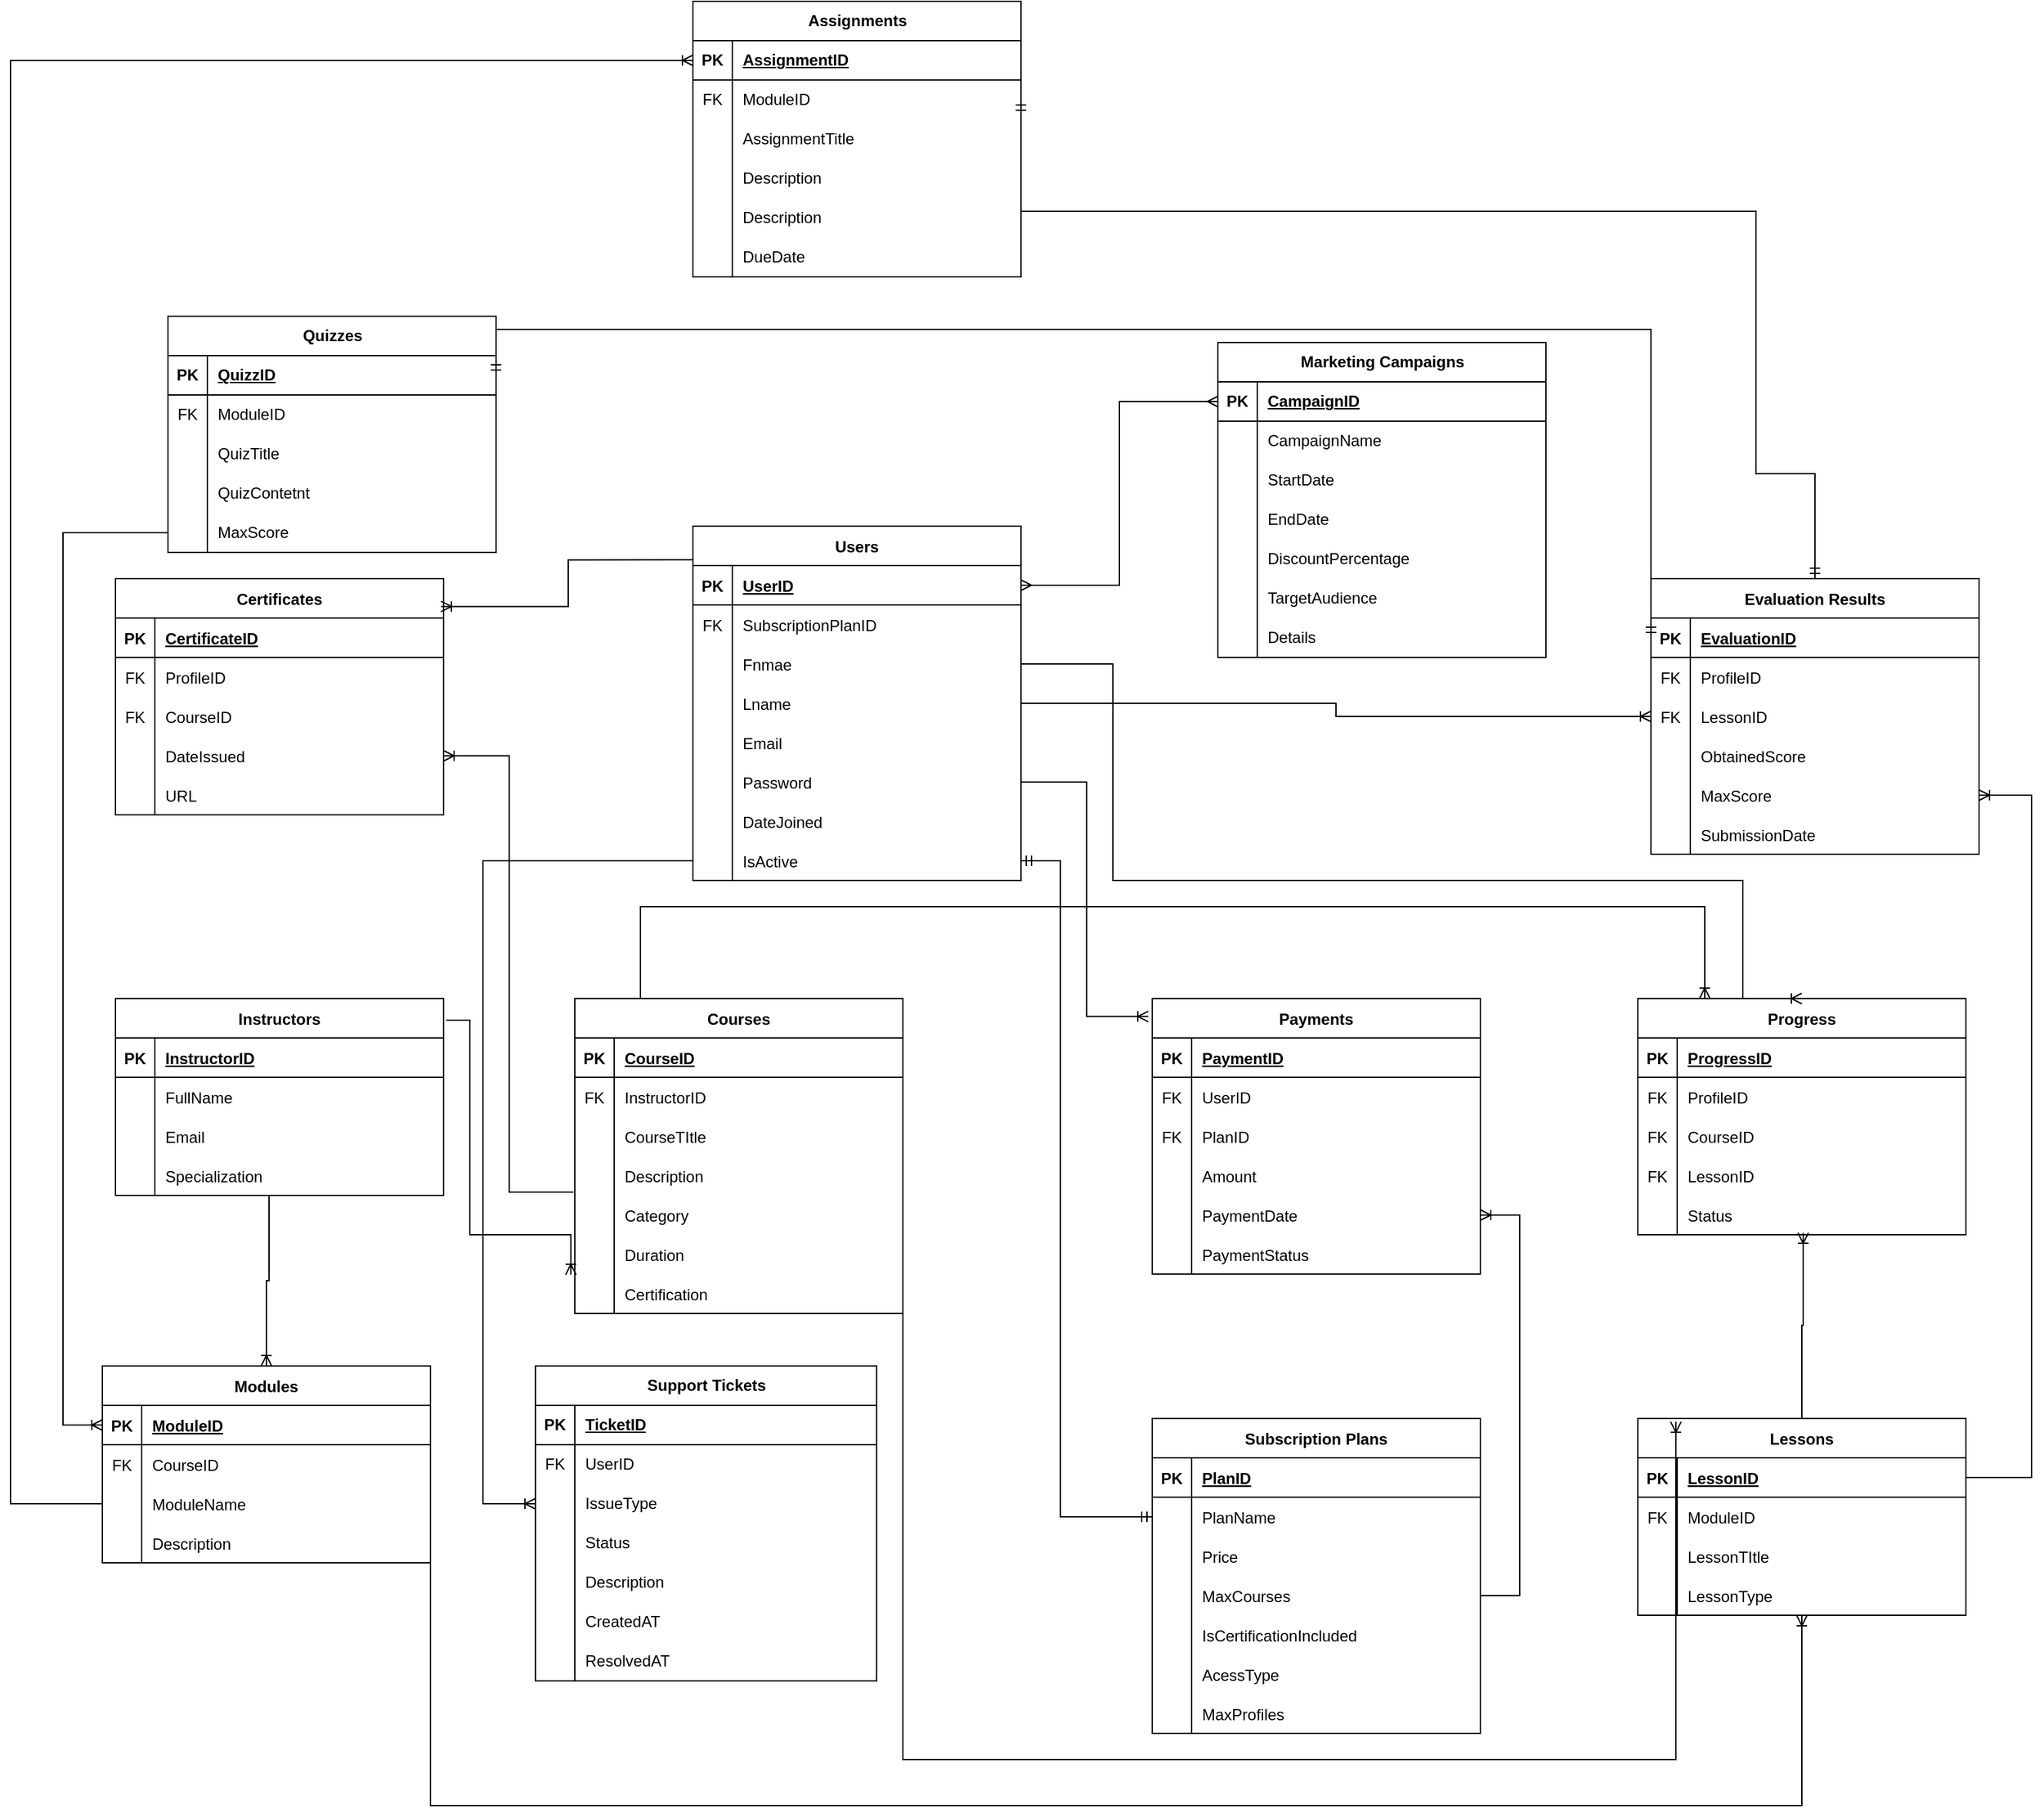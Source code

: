 <mxfile version="24.7.17">
  <diagram id="R2lEEEUBdFMjLlhIrx00" name="Page-1">
    <mxGraphModel dx="3717" dy="2338" grid="1" gridSize="10" guides="1" tooltips="1" connect="1" arrows="1" fold="1" page="1" pageScale="1" pageWidth="850" pageHeight="1100" math="0" shadow="0" extFonts="Permanent Marker^https://fonts.googleapis.com/css?family=Permanent+Marker">
      <root>
        <mxCell id="0" />
        <mxCell id="1" parent="0" />
        <mxCell id="C-vyLk0tnHw3VtMMgP7b-2" value="Subscription Plans" style="shape=table;startSize=30;container=1;collapsible=1;childLayout=tableLayout;fixedRows=1;rowLines=0;fontStyle=1;align=center;resizeLast=1;spacing=2;" parent="1" vertex="1">
          <mxGeometry x="350" y="720" width="250" height="240" as="geometry" />
        </mxCell>
        <mxCell id="C-vyLk0tnHw3VtMMgP7b-3" value="" style="shape=partialRectangle;collapsible=0;dropTarget=0;pointerEvents=0;fillColor=none;points=[[0,0.5],[1,0.5]];portConstraint=eastwest;top=0;left=0;right=0;bottom=1;spacing=2;" parent="C-vyLk0tnHw3VtMMgP7b-2" vertex="1">
          <mxGeometry y="30" width="250" height="30" as="geometry" />
        </mxCell>
        <mxCell id="C-vyLk0tnHw3VtMMgP7b-4" value="PK" style="shape=partialRectangle;overflow=hidden;connectable=0;fillColor=none;top=0;left=0;bottom=0;right=0;fontStyle=1;spacing=2;" parent="C-vyLk0tnHw3VtMMgP7b-3" vertex="1">
          <mxGeometry width="30" height="30" as="geometry">
            <mxRectangle width="30" height="30" as="alternateBounds" />
          </mxGeometry>
        </mxCell>
        <mxCell id="C-vyLk0tnHw3VtMMgP7b-5" value="PlanID" style="shape=partialRectangle;overflow=hidden;connectable=0;fillColor=none;top=0;left=0;bottom=0;right=0;align=left;spacingLeft=6;fontStyle=5;spacing=2;" parent="C-vyLk0tnHw3VtMMgP7b-3" vertex="1">
          <mxGeometry x="30" width="220" height="30" as="geometry">
            <mxRectangle width="220" height="30" as="alternateBounds" />
          </mxGeometry>
        </mxCell>
        <mxCell id="C-vyLk0tnHw3VtMMgP7b-6" value="" style="shape=partialRectangle;collapsible=0;dropTarget=0;pointerEvents=0;fillColor=none;points=[[0,0.5],[1,0.5]];portConstraint=eastwest;top=0;left=0;right=0;bottom=0;spacing=2;" parent="C-vyLk0tnHw3VtMMgP7b-2" vertex="1">
          <mxGeometry y="60" width="250" height="30" as="geometry" />
        </mxCell>
        <mxCell id="C-vyLk0tnHw3VtMMgP7b-7" value="" style="shape=partialRectangle;overflow=hidden;connectable=0;fillColor=none;top=0;left=0;bottom=0;right=0;spacing=2;" parent="C-vyLk0tnHw3VtMMgP7b-6" vertex="1">
          <mxGeometry width="30" height="30" as="geometry">
            <mxRectangle width="30" height="30" as="alternateBounds" />
          </mxGeometry>
        </mxCell>
        <mxCell id="C-vyLk0tnHw3VtMMgP7b-8" value="PlanName" style="shape=partialRectangle;overflow=hidden;connectable=0;fillColor=none;top=0;left=0;bottom=0;right=0;align=left;spacingLeft=6;spacing=2;" parent="C-vyLk0tnHw3VtMMgP7b-6" vertex="1">
          <mxGeometry x="30" width="220" height="30" as="geometry">
            <mxRectangle width="220" height="30" as="alternateBounds" />
          </mxGeometry>
        </mxCell>
        <mxCell id="C-vyLk0tnHw3VtMMgP7b-9" value="" style="shape=partialRectangle;collapsible=0;dropTarget=0;pointerEvents=0;fillColor=none;points=[[0,0.5],[1,0.5]];portConstraint=eastwest;top=0;left=0;right=0;bottom=0;spacing=2;" parent="C-vyLk0tnHw3VtMMgP7b-2" vertex="1">
          <mxGeometry y="90" width="250" height="30" as="geometry" />
        </mxCell>
        <mxCell id="C-vyLk0tnHw3VtMMgP7b-10" value="" style="shape=partialRectangle;overflow=hidden;connectable=0;fillColor=none;top=0;left=0;bottom=0;right=0;spacing=2;" parent="C-vyLk0tnHw3VtMMgP7b-9" vertex="1">
          <mxGeometry width="30" height="30" as="geometry">
            <mxRectangle width="30" height="30" as="alternateBounds" />
          </mxGeometry>
        </mxCell>
        <mxCell id="C-vyLk0tnHw3VtMMgP7b-11" value="Price" style="shape=partialRectangle;overflow=hidden;connectable=0;fillColor=none;top=0;left=0;bottom=0;right=0;align=left;spacingLeft=6;spacing=2;" parent="C-vyLk0tnHw3VtMMgP7b-9" vertex="1">
          <mxGeometry x="30" width="220" height="30" as="geometry">
            <mxRectangle width="220" height="30" as="alternateBounds" />
          </mxGeometry>
        </mxCell>
        <mxCell id="02E4yf6g1GZhPEm45Q3P-43" value="" style="shape=partialRectangle;collapsible=0;dropTarget=0;pointerEvents=0;fillColor=none;points=[[0,0.5],[1,0.5]];portConstraint=eastwest;top=0;left=0;right=0;bottom=0;spacing=2;" parent="C-vyLk0tnHw3VtMMgP7b-2" vertex="1">
          <mxGeometry y="120" width="250" height="30" as="geometry" />
        </mxCell>
        <mxCell id="02E4yf6g1GZhPEm45Q3P-44" value="" style="shape=partialRectangle;overflow=hidden;connectable=0;fillColor=none;top=0;left=0;bottom=0;right=0;spacing=2;" parent="02E4yf6g1GZhPEm45Q3P-43" vertex="1">
          <mxGeometry width="30" height="30" as="geometry">
            <mxRectangle width="30" height="30" as="alternateBounds" />
          </mxGeometry>
        </mxCell>
        <mxCell id="02E4yf6g1GZhPEm45Q3P-45" value="MaxCourses" style="shape=partialRectangle;overflow=hidden;connectable=0;fillColor=none;top=0;left=0;bottom=0;right=0;align=left;spacingLeft=6;spacing=2;" parent="02E4yf6g1GZhPEm45Q3P-43" vertex="1">
          <mxGeometry x="30" width="220" height="30" as="geometry">
            <mxRectangle width="220" height="30" as="alternateBounds" />
          </mxGeometry>
        </mxCell>
        <mxCell id="02E4yf6g1GZhPEm45Q3P-46" value="" style="shape=partialRectangle;collapsible=0;dropTarget=0;pointerEvents=0;fillColor=none;points=[[0,0.5],[1,0.5]];portConstraint=eastwest;top=0;left=0;right=0;bottom=0;spacing=2;" parent="C-vyLk0tnHw3VtMMgP7b-2" vertex="1">
          <mxGeometry y="150" width="250" height="30" as="geometry" />
        </mxCell>
        <mxCell id="02E4yf6g1GZhPEm45Q3P-47" value="" style="shape=partialRectangle;overflow=hidden;connectable=0;fillColor=none;top=0;left=0;bottom=0;right=0;spacing=2;" parent="02E4yf6g1GZhPEm45Q3P-46" vertex="1">
          <mxGeometry width="30" height="30" as="geometry">
            <mxRectangle width="30" height="30" as="alternateBounds" />
          </mxGeometry>
        </mxCell>
        <mxCell id="02E4yf6g1GZhPEm45Q3P-48" value="IsCertificationIncluded" style="shape=partialRectangle;overflow=hidden;connectable=0;fillColor=none;top=0;left=0;bottom=0;right=0;align=left;spacingLeft=6;spacing=2;" parent="02E4yf6g1GZhPEm45Q3P-46" vertex="1">
          <mxGeometry x="30" width="220" height="30" as="geometry">
            <mxRectangle width="220" height="30" as="alternateBounds" />
          </mxGeometry>
        </mxCell>
        <mxCell id="02E4yf6g1GZhPEm45Q3P-49" value="" style="shape=partialRectangle;collapsible=0;dropTarget=0;pointerEvents=0;fillColor=none;points=[[0,0.5],[1,0.5]];portConstraint=eastwest;top=0;left=0;right=0;bottom=0;spacing=2;" parent="C-vyLk0tnHw3VtMMgP7b-2" vertex="1">
          <mxGeometry y="180" width="250" height="30" as="geometry" />
        </mxCell>
        <mxCell id="02E4yf6g1GZhPEm45Q3P-50" value="" style="shape=partialRectangle;overflow=hidden;connectable=0;fillColor=none;top=0;left=0;bottom=0;right=0;spacing=2;" parent="02E4yf6g1GZhPEm45Q3P-49" vertex="1">
          <mxGeometry width="30" height="30" as="geometry">
            <mxRectangle width="30" height="30" as="alternateBounds" />
          </mxGeometry>
        </mxCell>
        <mxCell id="02E4yf6g1GZhPEm45Q3P-51" value="AcessType" style="shape=partialRectangle;overflow=hidden;connectable=0;fillColor=none;top=0;left=0;bottom=0;right=0;align=left;spacingLeft=6;spacing=2;" parent="02E4yf6g1GZhPEm45Q3P-49" vertex="1">
          <mxGeometry x="30" width="220" height="30" as="geometry">
            <mxRectangle width="220" height="30" as="alternateBounds" />
          </mxGeometry>
        </mxCell>
        <mxCell id="02E4yf6g1GZhPEm45Q3P-52" value="" style="shape=partialRectangle;collapsible=0;dropTarget=0;pointerEvents=0;fillColor=none;points=[[0,0.5],[1,0.5]];portConstraint=eastwest;top=0;left=0;right=0;bottom=0;spacing=2;" parent="C-vyLk0tnHw3VtMMgP7b-2" vertex="1">
          <mxGeometry y="210" width="250" height="30" as="geometry" />
        </mxCell>
        <mxCell id="02E4yf6g1GZhPEm45Q3P-53" value="" style="shape=partialRectangle;overflow=hidden;connectable=0;fillColor=none;top=0;left=0;bottom=0;right=0;spacing=2;" parent="02E4yf6g1GZhPEm45Q3P-52" vertex="1">
          <mxGeometry width="30" height="30" as="geometry">
            <mxRectangle width="30" height="30" as="alternateBounds" />
          </mxGeometry>
        </mxCell>
        <mxCell id="02E4yf6g1GZhPEm45Q3P-54" value="MaxProfiles" style="shape=partialRectangle;overflow=hidden;connectable=0;fillColor=none;top=0;left=0;bottom=0;right=0;align=left;spacingLeft=6;spacing=2;" parent="02E4yf6g1GZhPEm45Q3P-52" vertex="1">
          <mxGeometry x="30" width="220" height="30" as="geometry">
            <mxRectangle width="220" height="30" as="alternateBounds" />
          </mxGeometry>
        </mxCell>
        <mxCell id="C-vyLk0tnHw3VtMMgP7b-13" value="Payments" style="shape=table;startSize=30;container=1;collapsible=1;childLayout=tableLayout;fixedRows=1;rowLines=0;fontStyle=1;align=center;resizeLast=1;spacing=2;" parent="1" vertex="1">
          <mxGeometry x="350" y="400" width="250" height="210" as="geometry" />
        </mxCell>
        <mxCell id="C-vyLk0tnHw3VtMMgP7b-14" value="" style="shape=partialRectangle;collapsible=0;dropTarget=0;pointerEvents=0;fillColor=none;points=[[0,0.5],[1,0.5]];portConstraint=eastwest;top=0;left=0;right=0;bottom=1;spacing=2;" parent="C-vyLk0tnHw3VtMMgP7b-13" vertex="1">
          <mxGeometry y="30" width="250" height="30" as="geometry" />
        </mxCell>
        <mxCell id="C-vyLk0tnHw3VtMMgP7b-15" value="PK" style="shape=partialRectangle;overflow=hidden;connectable=0;fillColor=none;top=0;left=0;bottom=0;right=0;fontStyle=1;spacing=2;" parent="C-vyLk0tnHw3VtMMgP7b-14" vertex="1">
          <mxGeometry width="30" height="30" as="geometry">
            <mxRectangle width="30" height="30" as="alternateBounds" />
          </mxGeometry>
        </mxCell>
        <mxCell id="C-vyLk0tnHw3VtMMgP7b-16" value="PaymentID" style="shape=partialRectangle;overflow=hidden;connectable=0;fillColor=none;top=0;left=0;bottom=0;right=0;align=left;spacingLeft=6;fontStyle=5;spacing=2;" parent="C-vyLk0tnHw3VtMMgP7b-14" vertex="1">
          <mxGeometry x="30" width="220" height="30" as="geometry">
            <mxRectangle width="220" height="30" as="alternateBounds" />
          </mxGeometry>
        </mxCell>
        <mxCell id="C-vyLk0tnHw3VtMMgP7b-17" value="" style="shape=partialRectangle;collapsible=0;dropTarget=0;pointerEvents=0;fillColor=none;points=[[0,0.5],[1,0.5]];portConstraint=eastwest;top=0;left=0;right=0;bottom=0;spacing=2;" parent="C-vyLk0tnHw3VtMMgP7b-13" vertex="1">
          <mxGeometry y="60" width="250" height="30" as="geometry" />
        </mxCell>
        <mxCell id="C-vyLk0tnHw3VtMMgP7b-18" value="FK" style="shape=partialRectangle;overflow=hidden;connectable=0;fillColor=none;top=0;left=0;bottom=0;right=0;spacing=2;" parent="C-vyLk0tnHw3VtMMgP7b-17" vertex="1">
          <mxGeometry width="30" height="30" as="geometry">
            <mxRectangle width="30" height="30" as="alternateBounds" />
          </mxGeometry>
        </mxCell>
        <mxCell id="C-vyLk0tnHw3VtMMgP7b-19" value="UserID" style="shape=partialRectangle;overflow=hidden;connectable=0;fillColor=none;top=0;left=0;bottom=0;right=0;align=left;spacingLeft=6;spacing=2;" parent="C-vyLk0tnHw3VtMMgP7b-17" vertex="1">
          <mxGeometry x="30" width="220" height="30" as="geometry">
            <mxRectangle width="220" height="30" as="alternateBounds" />
          </mxGeometry>
        </mxCell>
        <mxCell id="C-vyLk0tnHw3VtMMgP7b-20" value="" style="shape=partialRectangle;collapsible=0;dropTarget=0;pointerEvents=0;fillColor=none;points=[[0,0.5],[1,0.5]];portConstraint=eastwest;top=0;left=0;right=0;bottom=0;spacing=2;" parent="C-vyLk0tnHw3VtMMgP7b-13" vertex="1">
          <mxGeometry y="90" width="250" height="30" as="geometry" />
        </mxCell>
        <mxCell id="C-vyLk0tnHw3VtMMgP7b-21" value="FK" style="shape=partialRectangle;overflow=hidden;connectable=0;fillColor=none;top=0;left=0;bottom=0;right=0;spacing=2;" parent="C-vyLk0tnHw3VtMMgP7b-20" vertex="1">
          <mxGeometry width="30" height="30" as="geometry">
            <mxRectangle width="30" height="30" as="alternateBounds" />
          </mxGeometry>
        </mxCell>
        <mxCell id="C-vyLk0tnHw3VtMMgP7b-22" value="PlanID" style="shape=partialRectangle;overflow=hidden;connectable=0;fillColor=none;top=0;left=0;bottom=0;right=0;align=left;spacingLeft=6;spacing=2;" parent="C-vyLk0tnHw3VtMMgP7b-20" vertex="1">
          <mxGeometry x="30" width="220" height="30" as="geometry">
            <mxRectangle width="220" height="30" as="alternateBounds" />
          </mxGeometry>
        </mxCell>
        <mxCell id="02E4yf6g1GZhPEm45Q3P-55" value="" style="shape=partialRectangle;collapsible=0;dropTarget=0;pointerEvents=0;fillColor=none;points=[[0,0.5],[1,0.5]];portConstraint=eastwest;top=0;left=0;right=0;bottom=0;spacing=2;" parent="C-vyLk0tnHw3VtMMgP7b-13" vertex="1">
          <mxGeometry y="120" width="250" height="30" as="geometry" />
        </mxCell>
        <mxCell id="02E4yf6g1GZhPEm45Q3P-56" value="" style="shape=partialRectangle;overflow=hidden;connectable=0;fillColor=none;top=0;left=0;bottom=0;right=0;spacing=2;" parent="02E4yf6g1GZhPEm45Q3P-55" vertex="1">
          <mxGeometry width="30" height="30" as="geometry">
            <mxRectangle width="30" height="30" as="alternateBounds" />
          </mxGeometry>
        </mxCell>
        <mxCell id="02E4yf6g1GZhPEm45Q3P-57" value="Amount" style="shape=partialRectangle;overflow=hidden;connectable=0;fillColor=none;top=0;left=0;bottom=0;right=0;align=left;spacingLeft=6;spacing=2;" parent="02E4yf6g1GZhPEm45Q3P-55" vertex="1">
          <mxGeometry x="30" width="220" height="30" as="geometry">
            <mxRectangle width="220" height="30" as="alternateBounds" />
          </mxGeometry>
        </mxCell>
        <mxCell id="02E4yf6g1GZhPEm45Q3P-58" value="" style="shape=partialRectangle;collapsible=0;dropTarget=0;pointerEvents=0;fillColor=none;points=[[0,0.5],[1,0.5]];portConstraint=eastwest;top=0;left=0;right=0;bottom=0;spacing=2;" parent="C-vyLk0tnHw3VtMMgP7b-13" vertex="1">
          <mxGeometry y="150" width="250" height="30" as="geometry" />
        </mxCell>
        <mxCell id="02E4yf6g1GZhPEm45Q3P-59" value="" style="shape=partialRectangle;overflow=hidden;connectable=0;fillColor=none;top=0;left=0;bottom=0;right=0;spacing=2;" parent="02E4yf6g1GZhPEm45Q3P-58" vertex="1">
          <mxGeometry width="30" height="30" as="geometry">
            <mxRectangle width="30" height="30" as="alternateBounds" />
          </mxGeometry>
        </mxCell>
        <mxCell id="02E4yf6g1GZhPEm45Q3P-60" value="PaymentDate" style="shape=partialRectangle;overflow=hidden;connectable=0;fillColor=none;top=0;left=0;bottom=0;right=0;align=left;spacingLeft=6;spacing=2;" parent="02E4yf6g1GZhPEm45Q3P-58" vertex="1">
          <mxGeometry x="30" width="220" height="30" as="geometry">
            <mxRectangle width="220" height="30" as="alternateBounds" />
          </mxGeometry>
        </mxCell>
        <mxCell id="02E4yf6g1GZhPEm45Q3P-61" value="" style="shape=partialRectangle;collapsible=0;dropTarget=0;pointerEvents=0;fillColor=none;points=[[0,0.5],[1,0.5]];portConstraint=eastwest;top=0;left=0;right=0;bottom=0;spacing=2;" parent="C-vyLk0tnHw3VtMMgP7b-13" vertex="1">
          <mxGeometry y="180" width="250" height="30" as="geometry" />
        </mxCell>
        <mxCell id="02E4yf6g1GZhPEm45Q3P-62" value="" style="shape=partialRectangle;overflow=hidden;connectable=0;fillColor=none;top=0;left=0;bottom=0;right=0;spacing=2;" parent="02E4yf6g1GZhPEm45Q3P-61" vertex="1">
          <mxGeometry width="30" height="30" as="geometry">
            <mxRectangle width="30" height="30" as="alternateBounds" />
          </mxGeometry>
        </mxCell>
        <mxCell id="02E4yf6g1GZhPEm45Q3P-63" value="PaymentStatus" style="shape=partialRectangle;overflow=hidden;connectable=0;fillColor=none;top=0;left=0;bottom=0;right=0;align=left;spacingLeft=6;spacing=2;" parent="02E4yf6g1GZhPEm45Q3P-61" vertex="1">
          <mxGeometry x="30" width="220" height="30" as="geometry">
            <mxRectangle width="220" height="30" as="alternateBounds" />
          </mxGeometry>
        </mxCell>
        <mxCell id="02E4yf6g1GZhPEm45Q3P-86" value="Courses" style="shape=table;startSize=30;container=1;collapsible=1;childLayout=tableLayout;fixedRows=1;rowLines=0;fontStyle=1;align=center;resizeLast=1;spacing=2;" parent="1" vertex="1">
          <mxGeometry x="-90" y="400" width="250" height="240" as="geometry" />
        </mxCell>
        <mxCell id="02E4yf6g1GZhPEm45Q3P-87" value="" style="shape=partialRectangle;collapsible=0;dropTarget=0;pointerEvents=0;fillColor=none;points=[[0,0.5],[1,0.5]];portConstraint=eastwest;top=0;left=0;right=0;bottom=1;spacing=2;" parent="02E4yf6g1GZhPEm45Q3P-86" vertex="1">
          <mxGeometry y="30" width="250" height="30" as="geometry" />
        </mxCell>
        <mxCell id="02E4yf6g1GZhPEm45Q3P-88" value="PK" style="shape=partialRectangle;overflow=hidden;connectable=0;fillColor=none;top=0;left=0;bottom=0;right=0;fontStyle=1;spacing=2;" parent="02E4yf6g1GZhPEm45Q3P-87" vertex="1">
          <mxGeometry width="30" height="30" as="geometry">
            <mxRectangle width="30" height="30" as="alternateBounds" />
          </mxGeometry>
        </mxCell>
        <mxCell id="02E4yf6g1GZhPEm45Q3P-89" value="CourseID" style="shape=partialRectangle;overflow=hidden;connectable=0;fillColor=none;top=0;left=0;bottom=0;right=0;align=left;spacingLeft=6;fontStyle=5;spacing=2;" parent="02E4yf6g1GZhPEm45Q3P-87" vertex="1">
          <mxGeometry x="30" width="220" height="30" as="geometry">
            <mxRectangle width="220" height="30" as="alternateBounds" />
          </mxGeometry>
        </mxCell>
        <mxCell id="02E4yf6g1GZhPEm45Q3P-90" value="" style="shape=partialRectangle;collapsible=0;dropTarget=0;pointerEvents=0;fillColor=none;points=[[0,0.5],[1,0.5]];portConstraint=eastwest;top=0;left=0;right=0;bottom=0;spacing=2;" parent="02E4yf6g1GZhPEm45Q3P-86" vertex="1">
          <mxGeometry y="60" width="250" height="30" as="geometry" />
        </mxCell>
        <mxCell id="02E4yf6g1GZhPEm45Q3P-91" value="FK" style="shape=partialRectangle;overflow=hidden;connectable=0;fillColor=none;top=0;left=0;bottom=0;right=0;spacing=2;" parent="02E4yf6g1GZhPEm45Q3P-90" vertex="1">
          <mxGeometry width="30" height="30" as="geometry">
            <mxRectangle width="30" height="30" as="alternateBounds" />
          </mxGeometry>
        </mxCell>
        <mxCell id="02E4yf6g1GZhPEm45Q3P-92" value="InstructorID" style="shape=partialRectangle;overflow=hidden;connectable=0;fillColor=none;top=0;left=0;bottom=0;right=0;align=left;spacingLeft=6;spacing=2;" parent="02E4yf6g1GZhPEm45Q3P-90" vertex="1">
          <mxGeometry x="30" width="220" height="30" as="geometry">
            <mxRectangle width="220" height="30" as="alternateBounds" />
          </mxGeometry>
        </mxCell>
        <mxCell id="02E4yf6g1GZhPEm45Q3P-93" value="" style="shape=partialRectangle;collapsible=0;dropTarget=0;pointerEvents=0;fillColor=none;points=[[0,0.5],[1,0.5]];portConstraint=eastwest;top=0;left=0;right=0;bottom=0;spacing=2;" parent="02E4yf6g1GZhPEm45Q3P-86" vertex="1">
          <mxGeometry y="90" width="250" height="30" as="geometry" />
        </mxCell>
        <mxCell id="02E4yf6g1GZhPEm45Q3P-94" value="" style="shape=partialRectangle;overflow=hidden;connectable=0;fillColor=none;top=0;left=0;bottom=0;right=0;spacing=2;" parent="02E4yf6g1GZhPEm45Q3P-93" vertex="1">
          <mxGeometry width="30" height="30" as="geometry">
            <mxRectangle width="30" height="30" as="alternateBounds" />
          </mxGeometry>
        </mxCell>
        <mxCell id="02E4yf6g1GZhPEm45Q3P-95" value="CourseTItle" style="shape=partialRectangle;overflow=hidden;connectable=0;fillColor=none;top=0;left=0;bottom=0;right=0;align=left;spacingLeft=6;spacing=2;" parent="02E4yf6g1GZhPEm45Q3P-93" vertex="1">
          <mxGeometry x="30" width="220" height="30" as="geometry">
            <mxRectangle width="220" height="30" as="alternateBounds" />
          </mxGeometry>
        </mxCell>
        <mxCell id="02E4yf6g1GZhPEm45Q3P-96" value="" style="shape=partialRectangle;collapsible=0;dropTarget=0;pointerEvents=0;fillColor=none;points=[[0,0.5],[1,0.5]];portConstraint=eastwest;top=0;left=0;right=0;bottom=0;spacing=2;" parent="02E4yf6g1GZhPEm45Q3P-86" vertex="1">
          <mxGeometry y="120" width="250" height="30" as="geometry" />
        </mxCell>
        <mxCell id="02E4yf6g1GZhPEm45Q3P-97" value="" style="shape=partialRectangle;overflow=hidden;connectable=0;fillColor=none;top=0;left=0;bottom=0;right=0;spacing=2;" parent="02E4yf6g1GZhPEm45Q3P-96" vertex="1">
          <mxGeometry width="30" height="30" as="geometry">
            <mxRectangle width="30" height="30" as="alternateBounds" />
          </mxGeometry>
        </mxCell>
        <mxCell id="02E4yf6g1GZhPEm45Q3P-98" value="Description" style="shape=partialRectangle;overflow=hidden;connectable=0;fillColor=none;top=0;left=0;bottom=0;right=0;align=left;spacingLeft=6;spacing=2;" parent="02E4yf6g1GZhPEm45Q3P-96" vertex="1">
          <mxGeometry x="30" width="220" height="30" as="geometry">
            <mxRectangle width="220" height="30" as="alternateBounds" />
          </mxGeometry>
        </mxCell>
        <mxCell id="02E4yf6g1GZhPEm45Q3P-99" value="" style="shape=partialRectangle;collapsible=0;dropTarget=0;pointerEvents=0;fillColor=none;points=[[0,0.5],[1,0.5]];portConstraint=eastwest;top=0;left=0;right=0;bottom=0;spacing=2;" parent="02E4yf6g1GZhPEm45Q3P-86" vertex="1">
          <mxGeometry y="150" width="250" height="30" as="geometry" />
        </mxCell>
        <mxCell id="02E4yf6g1GZhPEm45Q3P-100" value="" style="shape=partialRectangle;overflow=hidden;connectable=0;fillColor=none;top=0;left=0;bottom=0;right=0;spacing=2;" parent="02E4yf6g1GZhPEm45Q3P-99" vertex="1">
          <mxGeometry width="30" height="30" as="geometry">
            <mxRectangle width="30" height="30" as="alternateBounds" />
          </mxGeometry>
        </mxCell>
        <mxCell id="02E4yf6g1GZhPEm45Q3P-101" value="Category" style="shape=partialRectangle;overflow=hidden;connectable=0;fillColor=none;top=0;left=0;bottom=0;right=0;align=left;spacingLeft=6;spacing=2;" parent="02E4yf6g1GZhPEm45Q3P-99" vertex="1">
          <mxGeometry x="30" width="220" height="30" as="geometry">
            <mxRectangle width="220" height="30" as="alternateBounds" />
          </mxGeometry>
        </mxCell>
        <mxCell id="02E4yf6g1GZhPEm45Q3P-102" value="" style="shape=partialRectangle;collapsible=0;dropTarget=0;pointerEvents=0;fillColor=none;points=[[0,0.5],[1,0.5]];portConstraint=eastwest;top=0;left=0;right=0;bottom=0;spacing=2;" parent="02E4yf6g1GZhPEm45Q3P-86" vertex="1">
          <mxGeometry y="180" width="250" height="30" as="geometry" />
        </mxCell>
        <mxCell id="02E4yf6g1GZhPEm45Q3P-103" value="" style="shape=partialRectangle;overflow=hidden;connectable=0;fillColor=none;top=0;left=0;bottom=0;right=0;spacing=2;" parent="02E4yf6g1GZhPEm45Q3P-102" vertex="1">
          <mxGeometry width="30" height="30" as="geometry">
            <mxRectangle width="30" height="30" as="alternateBounds" />
          </mxGeometry>
        </mxCell>
        <mxCell id="02E4yf6g1GZhPEm45Q3P-104" value="Duration" style="shape=partialRectangle;overflow=hidden;connectable=0;fillColor=none;top=0;left=0;bottom=0;right=0;align=left;spacingLeft=6;spacing=2;" parent="02E4yf6g1GZhPEm45Q3P-102" vertex="1">
          <mxGeometry x="30" width="220" height="30" as="geometry">
            <mxRectangle width="220" height="30" as="alternateBounds" />
          </mxGeometry>
        </mxCell>
        <mxCell id="02E4yf6g1GZhPEm45Q3P-105" value="" style="shape=partialRectangle;collapsible=0;dropTarget=0;pointerEvents=0;fillColor=none;points=[[0,0.5],[1,0.5]];portConstraint=eastwest;top=0;left=0;right=0;bottom=0;spacing=2;" parent="02E4yf6g1GZhPEm45Q3P-86" vertex="1">
          <mxGeometry y="210" width="250" height="30" as="geometry" />
        </mxCell>
        <mxCell id="02E4yf6g1GZhPEm45Q3P-106" value="" style="shape=partialRectangle;overflow=hidden;connectable=0;fillColor=none;top=0;left=0;bottom=0;right=0;spacing=2;" parent="02E4yf6g1GZhPEm45Q3P-105" vertex="1">
          <mxGeometry width="30" height="30" as="geometry">
            <mxRectangle width="30" height="30" as="alternateBounds" />
          </mxGeometry>
        </mxCell>
        <mxCell id="02E4yf6g1GZhPEm45Q3P-107" value="Certification" style="shape=partialRectangle;overflow=hidden;connectable=0;fillColor=none;top=0;left=0;bottom=0;right=0;align=left;spacingLeft=6;spacing=2;" parent="02E4yf6g1GZhPEm45Q3P-105" vertex="1">
          <mxGeometry x="30" width="220" height="30" as="geometry">
            <mxRectangle width="220" height="30" as="alternateBounds" />
          </mxGeometry>
        </mxCell>
        <mxCell id="02E4yf6g1GZhPEm45Q3P-108" value="Modules" style="shape=table;startSize=30;container=1;collapsible=1;childLayout=tableLayout;fixedRows=1;rowLines=0;fontStyle=1;align=center;resizeLast=1;spacing=2;" parent="1" vertex="1">
          <mxGeometry x="-450" y="680" width="250" height="150" as="geometry" />
        </mxCell>
        <mxCell id="02E4yf6g1GZhPEm45Q3P-109" value="" style="shape=partialRectangle;collapsible=0;dropTarget=0;pointerEvents=0;fillColor=none;points=[[0,0.5],[1,0.5]];portConstraint=eastwest;top=0;left=0;right=0;bottom=1;spacing=2;" parent="02E4yf6g1GZhPEm45Q3P-108" vertex="1">
          <mxGeometry y="30" width="250" height="30" as="geometry" />
        </mxCell>
        <mxCell id="02E4yf6g1GZhPEm45Q3P-110" value="PK" style="shape=partialRectangle;overflow=hidden;connectable=0;fillColor=none;top=0;left=0;bottom=0;right=0;fontStyle=1;spacing=2;" parent="02E4yf6g1GZhPEm45Q3P-109" vertex="1">
          <mxGeometry width="30" height="30" as="geometry">
            <mxRectangle width="30" height="30" as="alternateBounds" />
          </mxGeometry>
        </mxCell>
        <mxCell id="02E4yf6g1GZhPEm45Q3P-111" value="ModuleID" style="shape=partialRectangle;overflow=hidden;connectable=0;fillColor=none;top=0;left=0;bottom=0;right=0;align=left;spacingLeft=6;fontStyle=5;spacing=2;" parent="02E4yf6g1GZhPEm45Q3P-109" vertex="1">
          <mxGeometry x="30" width="220" height="30" as="geometry">
            <mxRectangle width="220" height="30" as="alternateBounds" />
          </mxGeometry>
        </mxCell>
        <mxCell id="02E4yf6g1GZhPEm45Q3P-112" value="" style="shape=partialRectangle;collapsible=0;dropTarget=0;pointerEvents=0;fillColor=none;points=[[0,0.5],[1,0.5]];portConstraint=eastwest;top=0;left=0;right=0;bottom=0;spacing=2;" parent="02E4yf6g1GZhPEm45Q3P-108" vertex="1">
          <mxGeometry y="60" width="250" height="30" as="geometry" />
        </mxCell>
        <mxCell id="02E4yf6g1GZhPEm45Q3P-113" value="FK" style="shape=partialRectangle;overflow=hidden;connectable=0;fillColor=none;top=0;left=0;bottom=0;right=0;spacing=2;" parent="02E4yf6g1GZhPEm45Q3P-112" vertex="1">
          <mxGeometry width="30" height="30" as="geometry">
            <mxRectangle width="30" height="30" as="alternateBounds" />
          </mxGeometry>
        </mxCell>
        <mxCell id="02E4yf6g1GZhPEm45Q3P-114" value="CourseID" style="shape=partialRectangle;overflow=hidden;connectable=0;fillColor=none;top=0;left=0;bottom=0;right=0;align=left;spacingLeft=6;spacing=2;" parent="02E4yf6g1GZhPEm45Q3P-112" vertex="1">
          <mxGeometry x="30" width="220" height="30" as="geometry">
            <mxRectangle width="220" height="30" as="alternateBounds" />
          </mxGeometry>
        </mxCell>
        <mxCell id="02E4yf6g1GZhPEm45Q3P-115" value="" style="shape=partialRectangle;collapsible=0;dropTarget=0;pointerEvents=0;fillColor=none;points=[[0,0.5],[1,0.5]];portConstraint=eastwest;top=0;left=0;right=0;bottom=0;spacing=2;" parent="02E4yf6g1GZhPEm45Q3P-108" vertex="1">
          <mxGeometry y="90" width="250" height="30" as="geometry" />
        </mxCell>
        <mxCell id="02E4yf6g1GZhPEm45Q3P-116" value="" style="shape=partialRectangle;overflow=hidden;connectable=0;fillColor=none;top=0;left=0;bottom=0;right=0;spacing=2;" parent="02E4yf6g1GZhPEm45Q3P-115" vertex="1">
          <mxGeometry width="30" height="30" as="geometry">
            <mxRectangle width="30" height="30" as="alternateBounds" />
          </mxGeometry>
        </mxCell>
        <mxCell id="02E4yf6g1GZhPEm45Q3P-117" value="ModuleName" style="shape=partialRectangle;overflow=hidden;connectable=0;fillColor=none;top=0;left=0;bottom=0;right=0;align=left;spacingLeft=6;spacing=2;" parent="02E4yf6g1GZhPEm45Q3P-115" vertex="1">
          <mxGeometry x="30" width="220" height="30" as="geometry">
            <mxRectangle width="220" height="30" as="alternateBounds" />
          </mxGeometry>
        </mxCell>
        <mxCell id="02E4yf6g1GZhPEm45Q3P-118" value="" style="shape=partialRectangle;collapsible=0;dropTarget=0;pointerEvents=0;fillColor=none;points=[[0,0.5],[1,0.5]];portConstraint=eastwest;top=0;left=0;right=0;bottom=0;spacing=2;" parent="02E4yf6g1GZhPEm45Q3P-108" vertex="1">
          <mxGeometry y="120" width="250" height="30" as="geometry" />
        </mxCell>
        <mxCell id="02E4yf6g1GZhPEm45Q3P-119" value="" style="shape=partialRectangle;overflow=hidden;connectable=0;fillColor=none;top=0;left=0;bottom=0;right=0;spacing=2;" parent="02E4yf6g1GZhPEm45Q3P-118" vertex="1">
          <mxGeometry width="30" height="30" as="geometry">
            <mxRectangle width="30" height="30" as="alternateBounds" />
          </mxGeometry>
        </mxCell>
        <mxCell id="02E4yf6g1GZhPEm45Q3P-120" value="Description" style="shape=partialRectangle;overflow=hidden;connectable=0;fillColor=none;top=0;left=0;bottom=0;right=0;align=left;spacingLeft=6;spacing=2;" parent="02E4yf6g1GZhPEm45Q3P-118" vertex="1">
          <mxGeometry x="30" width="220" height="30" as="geometry">
            <mxRectangle width="220" height="30" as="alternateBounds" />
          </mxGeometry>
        </mxCell>
        <mxCell id="02E4yf6g1GZhPEm45Q3P-124" value="Lessons" style="shape=table;startSize=30;container=1;collapsible=1;childLayout=tableLayout;fixedRows=1;rowLines=0;fontStyle=1;align=center;resizeLast=1;spacing=2;" parent="1" vertex="1">
          <mxGeometry x="720" y="720" width="250" height="150" as="geometry" />
        </mxCell>
        <mxCell id="02E4yf6g1GZhPEm45Q3P-125" value="" style="shape=partialRectangle;collapsible=0;dropTarget=0;pointerEvents=0;fillColor=none;points=[[0,0.5],[1,0.5]];portConstraint=eastwest;top=0;left=0;right=0;bottom=1;spacing=2;" parent="02E4yf6g1GZhPEm45Q3P-124" vertex="1">
          <mxGeometry y="30" width="250" height="30" as="geometry" />
        </mxCell>
        <mxCell id="02E4yf6g1GZhPEm45Q3P-126" value="PK" style="shape=partialRectangle;overflow=hidden;connectable=0;fillColor=none;top=0;left=0;bottom=0;right=0;fontStyle=1;spacing=2;" parent="02E4yf6g1GZhPEm45Q3P-125" vertex="1">
          <mxGeometry width="30" height="30" as="geometry">
            <mxRectangle width="30" height="30" as="alternateBounds" />
          </mxGeometry>
        </mxCell>
        <mxCell id="02E4yf6g1GZhPEm45Q3P-127" value="LessonID" style="shape=partialRectangle;overflow=hidden;connectable=0;fillColor=none;top=0;left=0;bottom=0;right=0;align=left;spacingLeft=6;fontStyle=5;spacing=2;" parent="02E4yf6g1GZhPEm45Q3P-125" vertex="1">
          <mxGeometry x="30" width="220" height="30" as="geometry">
            <mxRectangle width="220" height="30" as="alternateBounds" />
          </mxGeometry>
        </mxCell>
        <mxCell id="02E4yf6g1GZhPEm45Q3P-128" value="" style="shape=partialRectangle;collapsible=0;dropTarget=0;pointerEvents=0;fillColor=none;points=[[0,0.5],[1,0.5]];portConstraint=eastwest;top=0;left=0;right=0;bottom=0;spacing=2;" parent="02E4yf6g1GZhPEm45Q3P-124" vertex="1">
          <mxGeometry y="60" width="250" height="30" as="geometry" />
        </mxCell>
        <mxCell id="02E4yf6g1GZhPEm45Q3P-129" value="FK" style="shape=partialRectangle;overflow=hidden;connectable=0;fillColor=none;top=0;left=0;bottom=0;right=0;spacing=2;" parent="02E4yf6g1GZhPEm45Q3P-128" vertex="1">
          <mxGeometry width="30" height="30" as="geometry">
            <mxRectangle width="30" height="30" as="alternateBounds" />
          </mxGeometry>
        </mxCell>
        <mxCell id="02E4yf6g1GZhPEm45Q3P-130" value="ModuleID" style="shape=partialRectangle;overflow=hidden;connectable=0;fillColor=none;top=0;left=0;bottom=0;right=0;align=left;spacingLeft=6;spacing=2;" parent="02E4yf6g1GZhPEm45Q3P-128" vertex="1">
          <mxGeometry x="30" width="220" height="30" as="geometry">
            <mxRectangle width="220" height="30" as="alternateBounds" />
          </mxGeometry>
        </mxCell>
        <mxCell id="02E4yf6g1GZhPEm45Q3P-131" value="" style="shape=partialRectangle;collapsible=0;dropTarget=0;pointerEvents=0;fillColor=none;points=[[0,0.5],[1,0.5]];portConstraint=eastwest;top=0;left=0;right=0;bottom=0;spacing=2;" parent="02E4yf6g1GZhPEm45Q3P-124" vertex="1">
          <mxGeometry y="90" width="250" height="30" as="geometry" />
        </mxCell>
        <mxCell id="02E4yf6g1GZhPEm45Q3P-132" value="" style="shape=partialRectangle;overflow=hidden;connectable=0;fillColor=none;top=0;left=0;bottom=0;right=0;spacing=2;" parent="02E4yf6g1GZhPEm45Q3P-131" vertex="1">
          <mxGeometry width="30" height="30" as="geometry">
            <mxRectangle width="30" height="30" as="alternateBounds" />
          </mxGeometry>
        </mxCell>
        <mxCell id="02E4yf6g1GZhPEm45Q3P-133" value="LessonTItle" style="shape=partialRectangle;overflow=hidden;connectable=0;fillColor=none;top=0;left=0;bottom=0;right=0;align=left;spacingLeft=6;spacing=2;" parent="02E4yf6g1GZhPEm45Q3P-131" vertex="1">
          <mxGeometry x="30" width="220" height="30" as="geometry">
            <mxRectangle width="220" height="30" as="alternateBounds" />
          </mxGeometry>
        </mxCell>
        <mxCell id="02E4yf6g1GZhPEm45Q3P-134" value="" style="shape=partialRectangle;collapsible=0;dropTarget=0;pointerEvents=0;fillColor=none;points=[[0,0.5],[1,0.5]];portConstraint=eastwest;top=0;left=0;right=0;bottom=0;spacing=2;" parent="02E4yf6g1GZhPEm45Q3P-124" vertex="1">
          <mxGeometry y="120" width="250" height="30" as="geometry" />
        </mxCell>
        <mxCell id="02E4yf6g1GZhPEm45Q3P-135" value="" style="shape=partialRectangle;overflow=hidden;connectable=0;fillColor=none;top=0;left=0;bottom=0;right=0;spacing=2;" parent="02E4yf6g1GZhPEm45Q3P-134" vertex="1">
          <mxGeometry width="30" height="30" as="geometry">
            <mxRectangle width="30" height="30" as="alternateBounds" />
          </mxGeometry>
        </mxCell>
        <mxCell id="02E4yf6g1GZhPEm45Q3P-136" value="LessonType" style="shape=partialRectangle;overflow=hidden;connectable=0;fillColor=none;top=0;left=0;bottom=0;right=0;align=left;spacingLeft=6;spacing=2;" parent="02E4yf6g1GZhPEm45Q3P-134" vertex="1">
          <mxGeometry x="30" width="220" height="30" as="geometry">
            <mxRectangle width="220" height="30" as="alternateBounds" />
          </mxGeometry>
        </mxCell>
        <mxCell id="02E4yf6g1GZhPEm45Q3P-140" value="Progress" style="shape=table;startSize=30;container=1;collapsible=1;childLayout=tableLayout;fixedRows=1;rowLines=0;fontStyle=1;align=center;resizeLast=1;spacing=2;" parent="1" vertex="1">
          <mxGeometry x="720" y="400" width="250" height="180" as="geometry" />
        </mxCell>
        <mxCell id="02E4yf6g1GZhPEm45Q3P-141" value="" style="shape=partialRectangle;collapsible=0;dropTarget=0;pointerEvents=0;fillColor=none;points=[[0,0.5],[1,0.5]];portConstraint=eastwest;top=0;left=0;right=0;bottom=1;spacing=2;" parent="02E4yf6g1GZhPEm45Q3P-140" vertex="1">
          <mxGeometry y="30" width="250" height="30" as="geometry" />
        </mxCell>
        <mxCell id="02E4yf6g1GZhPEm45Q3P-142" value="PK" style="shape=partialRectangle;overflow=hidden;connectable=0;fillColor=none;top=0;left=0;bottom=0;right=0;fontStyle=1;spacing=2;" parent="02E4yf6g1GZhPEm45Q3P-141" vertex="1">
          <mxGeometry width="30" height="30" as="geometry">
            <mxRectangle width="30" height="30" as="alternateBounds" />
          </mxGeometry>
        </mxCell>
        <mxCell id="02E4yf6g1GZhPEm45Q3P-143" value="ProgressID" style="shape=partialRectangle;overflow=hidden;connectable=0;fillColor=none;top=0;left=0;bottom=0;right=0;align=left;spacingLeft=6;fontStyle=5;spacing=2;" parent="02E4yf6g1GZhPEm45Q3P-141" vertex="1">
          <mxGeometry x="30" width="220" height="30" as="geometry">
            <mxRectangle width="220" height="30" as="alternateBounds" />
          </mxGeometry>
        </mxCell>
        <mxCell id="02E4yf6g1GZhPEm45Q3P-144" value="" style="shape=partialRectangle;collapsible=0;dropTarget=0;pointerEvents=0;fillColor=none;points=[[0,0.5],[1,0.5]];portConstraint=eastwest;top=0;left=0;right=0;bottom=0;spacing=2;" parent="02E4yf6g1GZhPEm45Q3P-140" vertex="1">
          <mxGeometry y="60" width="250" height="30" as="geometry" />
        </mxCell>
        <mxCell id="02E4yf6g1GZhPEm45Q3P-145" value="FK" style="shape=partialRectangle;overflow=hidden;connectable=0;fillColor=none;top=0;left=0;bottom=0;right=0;spacing=2;" parent="02E4yf6g1GZhPEm45Q3P-144" vertex="1">
          <mxGeometry width="30" height="30" as="geometry">
            <mxRectangle width="30" height="30" as="alternateBounds" />
          </mxGeometry>
        </mxCell>
        <mxCell id="02E4yf6g1GZhPEm45Q3P-146" value="ProfileID" style="shape=partialRectangle;overflow=hidden;connectable=0;fillColor=none;top=0;left=0;bottom=0;right=0;align=left;spacingLeft=6;spacing=2;" parent="02E4yf6g1GZhPEm45Q3P-144" vertex="1">
          <mxGeometry x="30" width="220" height="30" as="geometry">
            <mxRectangle width="220" height="30" as="alternateBounds" />
          </mxGeometry>
        </mxCell>
        <mxCell id="02E4yf6g1GZhPEm45Q3P-147" value="" style="shape=partialRectangle;collapsible=0;dropTarget=0;pointerEvents=0;fillColor=none;points=[[0,0.5],[1,0.5]];portConstraint=eastwest;top=0;left=0;right=0;bottom=0;spacing=2;" parent="02E4yf6g1GZhPEm45Q3P-140" vertex="1">
          <mxGeometry y="90" width="250" height="30" as="geometry" />
        </mxCell>
        <mxCell id="02E4yf6g1GZhPEm45Q3P-148" value="FK" style="shape=partialRectangle;overflow=hidden;connectable=0;fillColor=none;top=0;left=0;bottom=0;right=0;spacing=2;" parent="02E4yf6g1GZhPEm45Q3P-147" vertex="1">
          <mxGeometry width="30" height="30" as="geometry">
            <mxRectangle width="30" height="30" as="alternateBounds" />
          </mxGeometry>
        </mxCell>
        <mxCell id="02E4yf6g1GZhPEm45Q3P-149" value="CourseID" style="shape=partialRectangle;overflow=hidden;connectable=0;fillColor=none;top=0;left=0;bottom=0;right=0;align=left;spacingLeft=6;spacing=2;" parent="02E4yf6g1GZhPEm45Q3P-147" vertex="1">
          <mxGeometry x="30" width="220" height="30" as="geometry">
            <mxRectangle width="220" height="30" as="alternateBounds" />
          </mxGeometry>
        </mxCell>
        <mxCell id="02E4yf6g1GZhPEm45Q3P-150" value="" style="shape=partialRectangle;collapsible=0;dropTarget=0;pointerEvents=0;fillColor=none;points=[[0,0.5],[1,0.5]];portConstraint=eastwest;top=0;left=0;right=0;bottom=0;spacing=2;" parent="02E4yf6g1GZhPEm45Q3P-140" vertex="1">
          <mxGeometry y="120" width="250" height="30" as="geometry" />
        </mxCell>
        <mxCell id="02E4yf6g1GZhPEm45Q3P-151" value="FK" style="shape=partialRectangle;overflow=hidden;connectable=0;fillColor=none;top=0;left=0;bottom=0;right=0;spacing=2;" parent="02E4yf6g1GZhPEm45Q3P-150" vertex="1">
          <mxGeometry width="30" height="30" as="geometry">
            <mxRectangle width="30" height="30" as="alternateBounds" />
          </mxGeometry>
        </mxCell>
        <mxCell id="02E4yf6g1GZhPEm45Q3P-152" value="LessonID" style="shape=partialRectangle;overflow=hidden;connectable=0;fillColor=none;top=0;left=0;bottom=0;right=0;align=left;spacingLeft=6;spacing=2;" parent="02E4yf6g1GZhPEm45Q3P-150" vertex="1">
          <mxGeometry x="30" width="220" height="30" as="geometry">
            <mxRectangle width="220" height="30" as="alternateBounds" />
          </mxGeometry>
        </mxCell>
        <mxCell id="02E4yf6g1GZhPEm45Q3P-153" value="" style="shape=partialRectangle;collapsible=0;dropTarget=0;pointerEvents=0;fillColor=none;points=[[0,0.5],[1,0.5]];portConstraint=eastwest;top=0;left=0;right=0;bottom=0;spacing=2;" parent="02E4yf6g1GZhPEm45Q3P-140" vertex="1">
          <mxGeometry y="150" width="250" height="30" as="geometry" />
        </mxCell>
        <mxCell id="02E4yf6g1GZhPEm45Q3P-154" value="" style="shape=partialRectangle;overflow=hidden;connectable=0;fillColor=none;top=0;left=0;bottom=0;right=0;spacing=2;" parent="02E4yf6g1GZhPEm45Q3P-153" vertex="1">
          <mxGeometry width="30" height="30" as="geometry">
            <mxRectangle width="30" height="30" as="alternateBounds" />
          </mxGeometry>
        </mxCell>
        <mxCell id="02E4yf6g1GZhPEm45Q3P-155" value="Status" style="shape=partialRectangle;overflow=hidden;connectable=0;fillColor=none;top=0;left=0;bottom=0;right=0;align=left;spacingLeft=6;spacing=2;" parent="02E4yf6g1GZhPEm45Q3P-153" vertex="1">
          <mxGeometry x="30" width="220" height="30" as="geometry">
            <mxRectangle width="220" height="30" as="alternateBounds" />
          </mxGeometry>
        </mxCell>
        <mxCell id="02E4yf6g1GZhPEm45Q3P-156" value="Certificates" style="shape=table;startSize=30;container=1;collapsible=1;childLayout=tableLayout;fixedRows=1;rowLines=0;fontStyle=1;align=center;resizeLast=1;spacing=2;" parent="1" vertex="1">
          <mxGeometry x="-440" y="80" width="250" height="180" as="geometry" />
        </mxCell>
        <mxCell id="02E4yf6g1GZhPEm45Q3P-157" value="" style="shape=partialRectangle;collapsible=0;dropTarget=0;pointerEvents=0;fillColor=none;points=[[0,0.5],[1,0.5]];portConstraint=eastwest;top=0;left=0;right=0;bottom=1;spacing=2;" parent="02E4yf6g1GZhPEm45Q3P-156" vertex="1">
          <mxGeometry y="30" width="250" height="30" as="geometry" />
        </mxCell>
        <mxCell id="02E4yf6g1GZhPEm45Q3P-158" value="PK" style="shape=partialRectangle;overflow=hidden;connectable=0;fillColor=none;top=0;left=0;bottom=0;right=0;fontStyle=1;spacing=2;" parent="02E4yf6g1GZhPEm45Q3P-157" vertex="1">
          <mxGeometry width="30" height="30" as="geometry">
            <mxRectangle width="30" height="30" as="alternateBounds" />
          </mxGeometry>
        </mxCell>
        <mxCell id="02E4yf6g1GZhPEm45Q3P-159" value="CertificateID" style="shape=partialRectangle;overflow=hidden;connectable=0;fillColor=none;top=0;left=0;bottom=0;right=0;align=left;spacingLeft=6;fontStyle=5;spacing=2;" parent="02E4yf6g1GZhPEm45Q3P-157" vertex="1">
          <mxGeometry x="30" width="220" height="30" as="geometry">
            <mxRectangle width="220" height="30" as="alternateBounds" />
          </mxGeometry>
        </mxCell>
        <mxCell id="02E4yf6g1GZhPEm45Q3P-160" value="" style="shape=partialRectangle;collapsible=0;dropTarget=0;pointerEvents=0;fillColor=none;points=[[0,0.5],[1,0.5]];portConstraint=eastwest;top=0;left=0;right=0;bottom=0;spacing=2;" parent="02E4yf6g1GZhPEm45Q3P-156" vertex="1">
          <mxGeometry y="60" width="250" height="30" as="geometry" />
        </mxCell>
        <mxCell id="02E4yf6g1GZhPEm45Q3P-161" value="FK" style="shape=partialRectangle;overflow=hidden;connectable=0;fillColor=none;top=0;left=0;bottom=0;right=0;spacing=2;" parent="02E4yf6g1GZhPEm45Q3P-160" vertex="1">
          <mxGeometry width="30" height="30" as="geometry">
            <mxRectangle width="30" height="30" as="alternateBounds" />
          </mxGeometry>
        </mxCell>
        <mxCell id="02E4yf6g1GZhPEm45Q3P-162" value="ProfileID" style="shape=partialRectangle;overflow=hidden;connectable=0;fillColor=none;top=0;left=0;bottom=0;right=0;align=left;spacingLeft=6;spacing=2;" parent="02E4yf6g1GZhPEm45Q3P-160" vertex="1">
          <mxGeometry x="30" width="220" height="30" as="geometry">
            <mxRectangle width="220" height="30" as="alternateBounds" />
          </mxGeometry>
        </mxCell>
        <mxCell id="02E4yf6g1GZhPEm45Q3P-163" value="" style="shape=partialRectangle;collapsible=0;dropTarget=0;pointerEvents=0;fillColor=none;points=[[0,0.5],[1,0.5]];portConstraint=eastwest;top=0;left=0;right=0;bottom=0;spacing=2;" parent="02E4yf6g1GZhPEm45Q3P-156" vertex="1">
          <mxGeometry y="90" width="250" height="30" as="geometry" />
        </mxCell>
        <mxCell id="02E4yf6g1GZhPEm45Q3P-164" value="FK" style="shape=partialRectangle;overflow=hidden;connectable=0;fillColor=none;top=0;left=0;bottom=0;right=0;spacing=2;" parent="02E4yf6g1GZhPEm45Q3P-163" vertex="1">
          <mxGeometry width="30" height="30" as="geometry">
            <mxRectangle width="30" height="30" as="alternateBounds" />
          </mxGeometry>
        </mxCell>
        <mxCell id="02E4yf6g1GZhPEm45Q3P-165" value="CourseID" style="shape=partialRectangle;overflow=hidden;connectable=0;fillColor=none;top=0;left=0;bottom=0;right=0;align=left;spacingLeft=6;spacing=2;" parent="02E4yf6g1GZhPEm45Q3P-163" vertex="1">
          <mxGeometry x="30" width="220" height="30" as="geometry">
            <mxRectangle width="220" height="30" as="alternateBounds" />
          </mxGeometry>
        </mxCell>
        <mxCell id="02E4yf6g1GZhPEm45Q3P-166" value="" style="shape=partialRectangle;collapsible=0;dropTarget=0;pointerEvents=0;fillColor=none;points=[[0,0.5],[1,0.5]];portConstraint=eastwest;top=0;left=0;right=0;bottom=0;spacing=2;" parent="02E4yf6g1GZhPEm45Q3P-156" vertex="1">
          <mxGeometry y="120" width="250" height="30" as="geometry" />
        </mxCell>
        <mxCell id="02E4yf6g1GZhPEm45Q3P-167" value="" style="shape=partialRectangle;overflow=hidden;connectable=0;fillColor=none;top=0;left=0;bottom=0;right=0;spacing=2;" parent="02E4yf6g1GZhPEm45Q3P-166" vertex="1">
          <mxGeometry width="30" height="30" as="geometry">
            <mxRectangle width="30" height="30" as="alternateBounds" />
          </mxGeometry>
        </mxCell>
        <mxCell id="02E4yf6g1GZhPEm45Q3P-168" value="DateIssued" style="shape=partialRectangle;overflow=hidden;connectable=0;fillColor=none;top=0;left=0;bottom=0;right=0;align=left;spacingLeft=6;spacing=2;" parent="02E4yf6g1GZhPEm45Q3P-166" vertex="1">
          <mxGeometry x="30" width="220" height="30" as="geometry">
            <mxRectangle width="220" height="30" as="alternateBounds" />
          </mxGeometry>
        </mxCell>
        <mxCell id="02E4yf6g1GZhPEm45Q3P-169" value="" style="shape=partialRectangle;collapsible=0;dropTarget=0;pointerEvents=0;fillColor=none;points=[[0,0.5],[1,0.5]];portConstraint=eastwest;top=0;left=0;right=0;bottom=0;spacing=2;" parent="02E4yf6g1GZhPEm45Q3P-156" vertex="1">
          <mxGeometry y="150" width="250" height="30" as="geometry" />
        </mxCell>
        <mxCell id="02E4yf6g1GZhPEm45Q3P-170" value="" style="shape=partialRectangle;overflow=hidden;connectable=0;fillColor=none;top=0;left=0;bottom=0;right=0;spacing=2;" parent="02E4yf6g1GZhPEm45Q3P-169" vertex="1">
          <mxGeometry width="30" height="30" as="geometry">
            <mxRectangle width="30" height="30" as="alternateBounds" />
          </mxGeometry>
        </mxCell>
        <mxCell id="02E4yf6g1GZhPEm45Q3P-171" value="URL" style="shape=partialRectangle;overflow=hidden;connectable=0;fillColor=none;top=0;left=0;bottom=0;right=0;align=left;spacingLeft=6;spacing=2;" parent="02E4yf6g1GZhPEm45Q3P-169" vertex="1">
          <mxGeometry x="30" width="220" height="30" as="geometry">
            <mxRectangle width="220" height="30" as="alternateBounds" />
          </mxGeometry>
        </mxCell>
        <mxCell id="02E4yf6g1GZhPEm45Q3P-172" value="Instructors" style="shape=table;startSize=30;container=1;collapsible=1;childLayout=tableLayout;fixedRows=1;rowLines=0;fontStyle=1;align=center;resizeLast=1;spacing=2;" parent="1" vertex="1">
          <mxGeometry x="-440" y="400" width="250" height="150" as="geometry" />
        </mxCell>
        <mxCell id="02E4yf6g1GZhPEm45Q3P-173" value="" style="shape=partialRectangle;collapsible=0;dropTarget=0;pointerEvents=0;fillColor=none;points=[[0,0.5],[1,0.5]];portConstraint=eastwest;top=0;left=0;right=0;bottom=1;spacing=2;" parent="02E4yf6g1GZhPEm45Q3P-172" vertex="1">
          <mxGeometry y="30" width="250" height="30" as="geometry" />
        </mxCell>
        <mxCell id="02E4yf6g1GZhPEm45Q3P-174" value="PK" style="shape=partialRectangle;overflow=hidden;connectable=0;fillColor=none;top=0;left=0;bottom=0;right=0;fontStyle=1;spacing=2;" parent="02E4yf6g1GZhPEm45Q3P-173" vertex="1">
          <mxGeometry width="30" height="30" as="geometry">
            <mxRectangle width="30" height="30" as="alternateBounds" />
          </mxGeometry>
        </mxCell>
        <mxCell id="02E4yf6g1GZhPEm45Q3P-175" value="InstructorID" style="shape=partialRectangle;overflow=hidden;connectable=0;fillColor=none;top=0;left=0;bottom=0;right=0;align=left;spacingLeft=6;fontStyle=5;spacing=2;" parent="02E4yf6g1GZhPEm45Q3P-173" vertex="1">
          <mxGeometry x="30" width="220" height="30" as="geometry">
            <mxRectangle width="220" height="30" as="alternateBounds" />
          </mxGeometry>
        </mxCell>
        <mxCell id="02E4yf6g1GZhPEm45Q3P-176" value="" style="shape=partialRectangle;collapsible=0;dropTarget=0;pointerEvents=0;fillColor=none;points=[[0,0.5],[1,0.5]];portConstraint=eastwest;top=0;left=0;right=0;bottom=0;spacing=2;" parent="02E4yf6g1GZhPEm45Q3P-172" vertex="1">
          <mxGeometry y="60" width="250" height="30" as="geometry" />
        </mxCell>
        <mxCell id="02E4yf6g1GZhPEm45Q3P-177" value="" style="shape=partialRectangle;overflow=hidden;connectable=0;fillColor=none;top=0;left=0;bottom=0;right=0;spacing=2;" parent="02E4yf6g1GZhPEm45Q3P-176" vertex="1">
          <mxGeometry width="30" height="30" as="geometry">
            <mxRectangle width="30" height="30" as="alternateBounds" />
          </mxGeometry>
        </mxCell>
        <mxCell id="02E4yf6g1GZhPEm45Q3P-178" value="FullName" style="shape=partialRectangle;overflow=hidden;connectable=0;fillColor=none;top=0;left=0;bottom=0;right=0;align=left;spacingLeft=6;spacing=2;" parent="02E4yf6g1GZhPEm45Q3P-176" vertex="1">
          <mxGeometry x="30" width="220" height="30" as="geometry">
            <mxRectangle width="220" height="30" as="alternateBounds" />
          </mxGeometry>
        </mxCell>
        <mxCell id="02E4yf6g1GZhPEm45Q3P-179" value="" style="shape=partialRectangle;collapsible=0;dropTarget=0;pointerEvents=0;fillColor=none;points=[[0,0.5],[1,0.5]];portConstraint=eastwest;top=0;left=0;right=0;bottom=0;spacing=2;" parent="02E4yf6g1GZhPEm45Q3P-172" vertex="1">
          <mxGeometry y="90" width="250" height="30" as="geometry" />
        </mxCell>
        <mxCell id="02E4yf6g1GZhPEm45Q3P-180" value="" style="shape=partialRectangle;overflow=hidden;connectable=0;fillColor=none;top=0;left=0;bottom=0;right=0;spacing=2;" parent="02E4yf6g1GZhPEm45Q3P-179" vertex="1">
          <mxGeometry width="30" height="30" as="geometry">
            <mxRectangle width="30" height="30" as="alternateBounds" />
          </mxGeometry>
        </mxCell>
        <mxCell id="02E4yf6g1GZhPEm45Q3P-181" value="Email" style="shape=partialRectangle;overflow=hidden;connectable=0;fillColor=none;top=0;left=0;bottom=0;right=0;align=left;spacingLeft=6;spacing=2;" parent="02E4yf6g1GZhPEm45Q3P-179" vertex="1">
          <mxGeometry x="30" width="220" height="30" as="geometry">
            <mxRectangle width="220" height="30" as="alternateBounds" />
          </mxGeometry>
        </mxCell>
        <mxCell id="02E4yf6g1GZhPEm45Q3P-182" value="" style="shape=partialRectangle;collapsible=0;dropTarget=0;pointerEvents=0;fillColor=none;points=[[0,0.5],[1,0.5]];portConstraint=eastwest;top=0;left=0;right=0;bottom=0;spacing=2;" parent="02E4yf6g1GZhPEm45Q3P-172" vertex="1">
          <mxGeometry y="120" width="250" height="30" as="geometry" />
        </mxCell>
        <mxCell id="02E4yf6g1GZhPEm45Q3P-183" value="" style="shape=partialRectangle;overflow=hidden;connectable=0;fillColor=none;top=0;left=0;bottom=0;right=0;spacing=2;" parent="02E4yf6g1GZhPEm45Q3P-182" vertex="1">
          <mxGeometry width="30" height="30" as="geometry">
            <mxRectangle width="30" height="30" as="alternateBounds" />
          </mxGeometry>
        </mxCell>
        <mxCell id="02E4yf6g1GZhPEm45Q3P-184" value="Specialization" style="shape=partialRectangle;overflow=hidden;connectable=0;fillColor=none;top=0;left=0;bottom=0;right=0;align=left;spacingLeft=6;spacing=2;" parent="02E4yf6g1GZhPEm45Q3P-182" vertex="1">
          <mxGeometry x="30" width="220" height="30" as="geometry">
            <mxRectangle width="220" height="30" as="alternateBounds" />
          </mxGeometry>
        </mxCell>
        <mxCell id="02E4yf6g1GZhPEm45Q3P-188" value="Evaluation Results" style="shape=table;startSize=30;container=1;collapsible=1;childLayout=tableLayout;fixedRows=1;rowLines=0;fontStyle=1;align=center;resizeLast=1;spacing=2;" parent="1" vertex="1">
          <mxGeometry x="730" y="80" width="250" height="210" as="geometry" />
        </mxCell>
        <mxCell id="02E4yf6g1GZhPEm45Q3P-189" value="" style="shape=partialRectangle;collapsible=0;dropTarget=0;pointerEvents=0;fillColor=none;points=[[0,0.5],[1,0.5]];portConstraint=eastwest;top=0;left=0;right=0;bottom=1;spacing=2;" parent="02E4yf6g1GZhPEm45Q3P-188" vertex="1">
          <mxGeometry y="30" width="250" height="30" as="geometry" />
        </mxCell>
        <mxCell id="02E4yf6g1GZhPEm45Q3P-190" value="PK" style="shape=partialRectangle;overflow=hidden;connectable=0;fillColor=none;top=0;left=0;bottom=0;right=0;fontStyle=1;spacing=2;" parent="02E4yf6g1GZhPEm45Q3P-189" vertex="1">
          <mxGeometry width="30" height="30" as="geometry">
            <mxRectangle width="30" height="30" as="alternateBounds" />
          </mxGeometry>
        </mxCell>
        <mxCell id="02E4yf6g1GZhPEm45Q3P-191" value="EvaluationID" style="shape=partialRectangle;overflow=hidden;connectable=0;fillColor=none;top=0;left=0;bottom=0;right=0;align=left;spacingLeft=6;fontStyle=5;spacing=2;" parent="02E4yf6g1GZhPEm45Q3P-189" vertex="1">
          <mxGeometry x="30" width="220" height="30" as="geometry">
            <mxRectangle width="220" height="30" as="alternateBounds" />
          </mxGeometry>
        </mxCell>
        <mxCell id="02E4yf6g1GZhPEm45Q3P-192" value="" style="shape=partialRectangle;collapsible=0;dropTarget=0;pointerEvents=0;fillColor=none;points=[[0,0.5],[1,0.5]];portConstraint=eastwest;top=0;left=0;right=0;bottom=0;spacing=2;" parent="02E4yf6g1GZhPEm45Q3P-188" vertex="1">
          <mxGeometry y="60" width="250" height="30" as="geometry" />
        </mxCell>
        <mxCell id="02E4yf6g1GZhPEm45Q3P-193" value="FK" style="shape=partialRectangle;overflow=hidden;connectable=0;fillColor=none;top=0;left=0;bottom=0;right=0;spacing=2;" parent="02E4yf6g1GZhPEm45Q3P-192" vertex="1">
          <mxGeometry width="30" height="30" as="geometry">
            <mxRectangle width="30" height="30" as="alternateBounds" />
          </mxGeometry>
        </mxCell>
        <mxCell id="02E4yf6g1GZhPEm45Q3P-194" value="ProfileID" style="shape=partialRectangle;overflow=hidden;connectable=0;fillColor=none;top=0;left=0;bottom=0;right=0;align=left;spacingLeft=6;spacing=2;" parent="02E4yf6g1GZhPEm45Q3P-192" vertex="1">
          <mxGeometry x="30" width="220" height="30" as="geometry">
            <mxRectangle width="220" height="30" as="alternateBounds" />
          </mxGeometry>
        </mxCell>
        <mxCell id="02E4yf6g1GZhPEm45Q3P-195" value="" style="shape=partialRectangle;collapsible=0;dropTarget=0;pointerEvents=0;fillColor=none;points=[[0,0.5],[1,0.5]];portConstraint=eastwest;top=0;left=0;right=0;bottom=0;spacing=2;" parent="02E4yf6g1GZhPEm45Q3P-188" vertex="1">
          <mxGeometry y="90" width="250" height="30" as="geometry" />
        </mxCell>
        <mxCell id="02E4yf6g1GZhPEm45Q3P-196" value="FK" style="shape=partialRectangle;overflow=hidden;connectable=0;fillColor=none;top=0;left=0;bottom=0;right=0;spacing=2;" parent="02E4yf6g1GZhPEm45Q3P-195" vertex="1">
          <mxGeometry width="30" height="30" as="geometry">
            <mxRectangle width="30" height="30" as="alternateBounds" />
          </mxGeometry>
        </mxCell>
        <mxCell id="02E4yf6g1GZhPEm45Q3P-197" value="LessonID" style="shape=partialRectangle;overflow=hidden;connectable=0;fillColor=none;top=0;left=0;bottom=0;right=0;align=left;spacingLeft=6;spacing=2;" parent="02E4yf6g1GZhPEm45Q3P-195" vertex="1">
          <mxGeometry x="30" width="220" height="30" as="geometry">
            <mxRectangle width="220" height="30" as="alternateBounds" />
          </mxGeometry>
        </mxCell>
        <mxCell id="02E4yf6g1GZhPEm45Q3P-198" value="" style="shape=partialRectangle;collapsible=0;dropTarget=0;pointerEvents=0;fillColor=none;points=[[0,0.5],[1,0.5]];portConstraint=eastwest;top=0;left=0;right=0;bottom=0;spacing=2;" parent="02E4yf6g1GZhPEm45Q3P-188" vertex="1">
          <mxGeometry y="120" width="250" height="30" as="geometry" />
        </mxCell>
        <mxCell id="02E4yf6g1GZhPEm45Q3P-199" value="" style="shape=partialRectangle;overflow=hidden;connectable=0;fillColor=none;top=0;left=0;bottom=0;right=0;spacing=2;" parent="02E4yf6g1GZhPEm45Q3P-198" vertex="1">
          <mxGeometry width="30" height="30" as="geometry">
            <mxRectangle width="30" height="30" as="alternateBounds" />
          </mxGeometry>
        </mxCell>
        <mxCell id="02E4yf6g1GZhPEm45Q3P-200" value="ObtainedScore" style="shape=partialRectangle;overflow=hidden;connectable=0;fillColor=none;top=0;left=0;bottom=0;right=0;align=left;spacingLeft=6;spacing=2;" parent="02E4yf6g1GZhPEm45Q3P-198" vertex="1">
          <mxGeometry x="30" width="220" height="30" as="geometry">
            <mxRectangle width="220" height="30" as="alternateBounds" />
          </mxGeometry>
        </mxCell>
        <mxCell id="02E4yf6g1GZhPEm45Q3P-201" value="" style="shape=partialRectangle;collapsible=0;dropTarget=0;pointerEvents=0;fillColor=none;points=[[0,0.5],[1,0.5]];portConstraint=eastwest;top=0;left=0;right=0;bottom=0;spacing=2;" parent="02E4yf6g1GZhPEm45Q3P-188" vertex="1">
          <mxGeometry y="150" width="250" height="30" as="geometry" />
        </mxCell>
        <mxCell id="02E4yf6g1GZhPEm45Q3P-202" value="" style="shape=partialRectangle;overflow=hidden;connectable=0;fillColor=none;top=0;left=0;bottom=0;right=0;spacing=2;" parent="02E4yf6g1GZhPEm45Q3P-201" vertex="1">
          <mxGeometry width="30" height="30" as="geometry">
            <mxRectangle width="30" height="30" as="alternateBounds" />
          </mxGeometry>
        </mxCell>
        <mxCell id="02E4yf6g1GZhPEm45Q3P-203" value="MaxScore" style="shape=partialRectangle;overflow=hidden;connectable=0;fillColor=none;top=0;left=0;bottom=0;right=0;align=left;spacingLeft=6;spacing=2;" parent="02E4yf6g1GZhPEm45Q3P-201" vertex="1">
          <mxGeometry x="30" width="220" height="30" as="geometry">
            <mxRectangle width="220" height="30" as="alternateBounds" />
          </mxGeometry>
        </mxCell>
        <mxCell id="02E4yf6g1GZhPEm45Q3P-204" value="" style="shape=partialRectangle;collapsible=0;dropTarget=0;pointerEvents=0;fillColor=none;points=[[0,0.5],[1,0.5]];portConstraint=eastwest;top=0;left=0;right=0;bottom=0;spacing=2;" parent="02E4yf6g1GZhPEm45Q3P-188" vertex="1">
          <mxGeometry y="180" width="250" height="30" as="geometry" />
        </mxCell>
        <mxCell id="02E4yf6g1GZhPEm45Q3P-205" value="" style="shape=partialRectangle;overflow=hidden;connectable=0;fillColor=none;top=0;left=0;bottom=0;right=0;spacing=2;" parent="02E4yf6g1GZhPEm45Q3P-204" vertex="1">
          <mxGeometry width="30" height="30" as="geometry">
            <mxRectangle width="30" height="30" as="alternateBounds" />
          </mxGeometry>
        </mxCell>
        <mxCell id="02E4yf6g1GZhPEm45Q3P-206" value="SubmissionDate" style="shape=partialRectangle;overflow=hidden;connectable=0;fillColor=none;top=0;left=0;bottom=0;right=0;align=left;spacingLeft=6;spacing=2;" parent="02E4yf6g1GZhPEm45Q3P-204" vertex="1">
          <mxGeometry x="30" width="220" height="30" as="geometry">
            <mxRectangle width="220" height="30" as="alternateBounds" />
          </mxGeometry>
        </mxCell>
        <mxCell id="02E4yf6g1GZhPEm45Q3P-210" value="" style="edgeStyle=elbowEdgeStyle;fontSize=12;html=1;endArrow=ERoneToMany;rounded=0;entryX=0.116;entryY=0.017;entryDx=0;entryDy=0;entryPerimeter=0;exitX=1;exitY=0.5;exitDx=0;exitDy=0;elbow=vertical;" parent="1" source="02E4yf6g1GZhPEm45Q3P-90" target="02E4yf6g1GZhPEm45Q3P-124" edge="1">
          <mxGeometry width="100" height="100" relative="1" as="geometry">
            <mxPoint x="215" y="422.08" as="sourcePoint" />
            <mxPoint x="735" y="737.4" as="targetPoint" />
            <Array as="points">
              <mxPoint x="480" y="980" />
            </Array>
          </mxGeometry>
        </mxCell>
        <mxCell id="02E4yf6g1GZhPEm45Q3P-213" value="" style="edgeStyle=elbowEdgeStyle;fontSize=12;html=1;endArrow=ERoneToMany;rounded=0;exitX=0.5;exitY=0;exitDx=0;exitDy=0;entryX=0.504;entryY=0.95;entryDx=0;entryDy=0;entryPerimeter=0;elbow=vertical;" parent="1" source="02E4yf6g1GZhPEm45Q3P-124" target="02E4yf6g1GZhPEm45Q3P-153" edge="1">
          <mxGeometry width="100" height="100" relative="1" as="geometry">
            <mxPoint x="240" y="770" as="sourcePoint" />
            <mxPoint x="840" y="600" as="targetPoint" />
            <Array as="points">
              <mxPoint x="860" y="649" />
            </Array>
          </mxGeometry>
        </mxCell>
        <mxCell id="02E4yf6g1GZhPEm45Q3P-219" value="" style="edgeStyle=orthogonalEdgeStyle;fontSize=12;html=1;endArrow=ERoneToMany;rounded=0;" parent="1" source="02E4yf6g1GZhPEm45Q3P-86" target="02E4yf6g1GZhPEm45Q3P-140" edge="1">
          <mxGeometry width="100" height="100" relative="1" as="geometry">
            <mxPoint x="-40" y="410.64" as="sourcePoint" />
            <mxPoint x="770" y="495" as="targetPoint" />
            <Array as="points">
              <mxPoint x="-40" y="330" />
              <mxPoint x="771" y="330" />
            </Array>
          </mxGeometry>
        </mxCell>
        <mxCell id="02E4yf6g1GZhPEm45Q3P-222" value="" style="edgeStyle=elbowEdgeStyle;fontSize=12;html=1;endArrow=ERoneToMany;rounded=0;entryX=-0.012;entryY=0.065;entryDx=0;entryDy=0;entryPerimeter=0;exitX=1;exitY=0.5;exitDx=0;exitDy=0;" parent="1" source="02E4yf6g1GZhPEm45Q3P-4" target="C-vyLk0tnHw3VtMMgP7b-13" edge="1">
          <mxGeometry width="100" height="100" relative="1" as="geometry">
            <mxPoint x="840" y="530" as="sourcePoint" />
            <mxPoint x="980" y="650" as="targetPoint" />
            <Array as="points">
              <mxPoint x="300" y="310" />
            </Array>
          </mxGeometry>
        </mxCell>
        <mxCell id="02E4yf6g1GZhPEm45Q3P-223" value="" style="edgeStyle=entityRelationEdgeStyle;fontSize=12;html=1;endArrow=ERoneToMany;rounded=0;entryX=1;entryY=0.5;entryDx=0;entryDy=0;exitX=1;exitY=0.5;exitDx=0;exitDy=0;" parent="1" source="02E4yf6g1GZhPEm45Q3P-43" target="02E4yf6g1GZhPEm45Q3P-58" edge="1">
          <mxGeometry width="100" height="100" relative="1" as="geometry">
            <mxPoint x="740" y="860" as="sourcePoint" />
            <mxPoint x="840" y="760" as="targetPoint" />
          </mxGeometry>
        </mxCell>
        <mxCell id="02E4yf6g1GZhPEm45Q3P-224" value="" style="edgeStyle=orthogonalEdgeStyle;fontSize=12;html=1;endArrow=ERoneToMany;rounded=0;entryX=0.992;entryY=0.118;entryDx=0;entryDy=0;entryPerimeter=0;exitX=0;exitY=0.095;exitDx=0;exitDy=0;exitPerimeter=0;" parent="1" source="C-vyLk0tnHw3VtMMgP7b-23" target="02E4yf6g1GZhPEm45Q3P-156" edge="1">
          <mxGeometry width="100" height="100" relative="1" as="geometry">
            <mxPoint x="-110" y="170" as="sourcePoint" />
            <mxPoint x="-150" y="60" as="targetPoint" />
          </mxGeometry>
        </mxCell>
        <mxCell id="02E4yf6g1GZhPEm45Q3P-225" value="" style="edgeStyle=orthogonalEdgeStyle;fontSize=12;html=1;endArrow=ERoneToMany;rounded=0;exitX=-0.004;exitY=-0.083;exitDx=0;exitDy=0;exitPerimeter=0;" parent="1" source="02E4yf6g1GZhPEm45Q3P-99" target="02E4yf6g1GZhPEm45Q3P-166" edge="1">
          <mxGeometry width="100" height="100" relative="1" as="geometry">
            <mxPoint x="-470" y="480" as="sourcePoint" />
            <mxPoint x="-370" y="380" as="targetPoint" />
          </mxGeometry>
        </mxCell>
        <mxCell id="C-vyLk0tnHw3VtMMgP7b-23" value="Users" style="shape=table;startSize=30;container=1;collapsible=1;childLayout=tableLayout;fixedRows=1;rowLines=0;fontStyle=1;align=center;resizeLast=1;spacing=2;" parent="1" vertex="1">
          <mxGeometry y="40" width="250" height="270" as="geometry" />
        </mxCell>
        <mxCell id="C-vyLk0tnHw3VtMMgP7b-24" value="" style="shape=partialRectangle;collapsible=0;dropTarget=0;pointerEvents=0;fillColor=none;points=[[0,0.5],[1,0.5]];portConstraint=eastwest;top=0;left=0;right=0;bottom=1;spacing=2;" parent="C-vyLk0tnHw3VtMMgP7b-23" vertex="1">
          <mxGeometry y="30" width="250" height="30" as="geometry" />
        </mxCell>
        <mxCell id="C-vyLk0tnHw3VtMMgP7b-25" value="PK" style="shape=partialRectangle;overflow=hidden;connectable=0;fillColor=none;top=0;left=0;bottom=0;right=0;fontStyle=1;spacing=2;" parent="C-vyLk0tnHw3VtMMgP7b-24" vertex="1">
          <mxGeometry width="30" height="30" as="geometry">
            <mxRectangle width="30" height="30" as="alternateBounds" />
          </mxGeometry>
        </mxCell>
        <mxCell id="C-vyLk0tnHw3VtMMgP7b-26" value="UserID" style="shape=partialRectangle;overflow=hidden;connectable=0;fillColor=none;top=0;left=0;bottom=0;right=0;align=left;spacingLeft=6;fontStyle=5;spacing=2;" parent="C-vyLk0tnHw3VtMMgP7b-24" vertex="1">
          <mxGeometry x="30" width="220" height="30" as="geometry">
            <mxRectangle width="220" height="30" as="alternateBounds" />
          </mxGeometry>
        </mxCell>
        <mxCell id="C-vyLk0tnHw3VtMMgP7b-27" value="" style="shape=partialRectangle;collapsible=0;dropTarget=0;pointerEvents=0;fillColor=none;points=[[0,0.5],[1,0.5]];portConstraint=eastwest;top=0;left=0;right=0;bottom=0;spacing=2;" parent="C-vyLk0tnHw3VtMMgP7b-23" vertex="1">
          <mxGeometry y="60" width="250" height="30" as="geometry" />
        </mxCell>
        <mxCell id="C-vyLk0tnHw3VtMMgP7b-28" value="FK" style="shape=partialRectangle;overflow=hidden;connectable=0;fillColor=none;top=0;left=0;bottom=0;right=0;spacing=2;" parent="C-vyLk0tnHw3VtMMgP7b-27" vertex="1">
          <mxGeometry width="30" height="30" as="geometry">
            <mxRectangle width="30" height="30" as="alternateBounds" />
          </mxGeometry>
        </mxCell>
        <mxCell id="C-vyLk0tnHw3VtMMgP7b-29" value="SubscriptionPlanID" style="shape=partialRectangle;overflow=hidden;connectable=0;fillColor=none;top=0;left=0;bottom=0;right=0;align=left;spacingLeft=6;spacing=2;" parent="C-vyLk0tnHw3VtMMgP7b-27" vertex="1">
          <mxGeometry x="30" width="220" height="30" as="geometry">
            <mxRectangle width="220" height="30" as="alternateBounds" />
          </mxGeometry>
        </mxCell>
        <mxCell id="02E4yf6g1GZhPEm45Q3P-235" value="" style="shape=partialRectangle;collapsible=0;dropTarget=0;pointerEvents=0;fillColor=none;points=[[0,0.5],[1,0.5]];portConstraint=eastwest;top=0;left=0;right=0;bottom=0;spacing=2;" parent="C-vyLk0tnHw3VtMMgP7b-23" vertex="1">
          <mxGeometry y="90" width="250" height="30" as="geometry" />
        </mxCell>
        <mxCell id="02E4yf6g1GZhPEm45Q3P-236" value="" style="shape=partialRectangle;overflow=hidden;connectable=0;fillColor=none;top=0;left=0;bottom=0;right=0;spacing=2;" parent="02E4yf6g1GZhPEm45Q3P-235" vertex="1">
          <mxGeometry width="30" height="30" as="geometry">
            <mxRectangle width="30" height="30" as="alternateBounds" />
          </mxGeometry>
        </mxCell>
        <mxCell id="02E4yf6g1GZhPEm45Q3P-237" value="Fnmae" style="shape=partialRectangle;overflow=hidden;connectable=0;fillColor=none;top=0;left=0;bottom=0;right=0;align=left;spacingLeft=6;spacing=2;" parent="02E4yf6g1GZhPEm45Q3P-235" vertex="1">
          <mxGeometry x="30" width="220" height="30" as="geometry">
            <mxRectangle width="220" height="30" as="alternateBounds" />
          </mxGeometry>
        </mxCell>
        <mxCell id="02E4yf6g1GZhPEm45Q3P-238" value="" style="shape=partialRectangle;collapsible=0;dropTarget=0;pointerEvents=0;fillColor=none;points=[[0,0.5],[1,0.5]];portConstraint=eastwest;top=0;left=0;right=0;bottom=0;spacing=2;" parent="C-vyLk0tnHw3VtMMgP7b-23" vertex="1">
          <mxGeometry y="120" width="250" height="30" as="geometry" />
        </mxCell>
        <mxCell id="02E4yf6g1GZhPEm45Q3P-239" value="" style="shape=partialRectangle;overflow=hidden;connectable=0;fillColor=none;top=0;left=0;bottom=0;right=0;spacing=2;" parent="02E4yf6g1GZhPEm45Q3P-238" vertex="1">
          <mxGeometry width="30" height="30" as="geometry">
            <mxRectangle width="30" height="30" as="alternateBounds" />
          </mxGeometry>
        </mxCell>
        <mxCell id="02E4yf6g1GZhPEm45Q3P-240" value="Lname" style="shape=partialRectangle;overflow=hidden;connectable=0;fillColor=none;top=0;left=0;bottom=0;right=0;align=left;spacingLeft=6;spacing=2;" parent="02E4yf6g1GZhPEm45Q3P-238" vertex="1">
          <mxGeometry x="30" width="220" height="30" as="geometry">
            <mxRectangle width="220" height="30" as="alternateBounds" />
          </mxGeometry>
        </mxCell>
        <mxCell id="02E4yf6g1GZhPEm45Q3P-1" value="" style="shape=partialRectangle;collapsible=0;dropTarget=0;pointerEvents=0;fillColor=none;points=[[0,0.5],[1,0.5]];portConstraint=eastwest;top=0;left=0;right=0;bottom=0;spacing=2;" parent="C-vyLk0tnHw3VtMMgP7b-23" vertex="1">
          <mxGeometry y="150" width="250" height="30" as="geometry" />
        </mxCell>
        <mxCell id="02E4yf6g1GZhPEm45Q3P-2" value="" style="shape=partialRectangle;overflow=hidden;connectable=0;fillColor=none;top=0;left=0;bottom=0;right=0;spacing=2;" parent="02E4yf6g1GZhPEm45Q3P-1" vertex="1">
          <mxGeometry width="30" height="30" as="geometry">
            <mxRectangle width="30" height="30" as="alternateBounds" />
          </mxGeometry>
        </mxCell>
        <mxCell id="02E4yf6g1GZhPEm45Q3P-3" value="Email" style="shape=partialRectangle;overflow=hidden;connectable=0;fillColor=none;top=0;left=0;bottom=0;right=0;align=left;spacingLeft=6;spacing=2;" parent="02E4yf6g1GZhPEm45Q3P-1" vertex="1">
          <mxGeometry x="30" width="220" height="30" as="geometry">
            <mxRectangle width="220" height="30" as="alternateBounds" />
          </mxGeometry>
        </mxCell>
        <mxCell id="02E4yf6g1GZhPEm45Q3P-4" value="" style="shape=partialRectangle;collapsible=0;dropTarget=0;pointerEvents=0;fillColor=none;points=[[0,0.5],[1,0.5]];portConstraint=eastwest;top=0;left=0;right=0;bottom=0;spacing=2;" parent="C-vyLk0tnHw3VtMMgP7b-23" vertex="1">
          <mxGeometry y="180" width="250" height="30" as="geometry" />
        </mxCell>
        <mxCell id="02E4yf6g1GZhPEm45Q3P-5" value="" style="shape=partialRectangle;overflow=hidden;connectable=0;fillColor=none;top=0;left=0;bottom=0;right=0;spacing=2;" parent="02E4yf6g1GZhPEm45Q3P-4" vertex="1">
          <mxGeometry width="30" height="30" as="geometry">
            <mxRectangle width="30" height="30" as="alternateBounds" />
          </mxGeometry>
        </mxCell>
        <mxCell id="02E4yf6g1GZhPEm45Q3P-6" value="Password" style="shape=partialRectangle;overflow=hidden;connectable=0;fillColor=none;top=0;left=0;bottom=0;right=0;align=left;spacingLeft=6;spacing=2;" parent="02E4yf6g1GZhPEm45Q3P-4" vertex="1">
          <mxGeometry x="30" width="220" height="30" as="geometry">
            <mxRectangle width="220" height="30" as="alternateBounds" />
          </mxGeometry>
        </mxCell>
        <mxCell id="02E4yf6g1GZhPEm45Q3P-23" value="" style="shape=partialRectangle;collapsible=0;dropTarget=0;pointerEvents=0;fillColor=none;points=[[0,0.5],[1,0.5]];portConstraint=eastwest;top=0;left=0;right=0;bottom=0;spacing=2;" parent="C-vyLk0tnHw3VtMMgP7b-23" vertex="1">
          <mxGeometry y="210" width="250" height="30" as="geometry" />
        </mxCell>
        <mxCell id="02E4yf6g1GZhPEm45Q3P-24" value="" style="shape=partialRectangle;overflow=hidden;connectable=0;fillColor=none;top=0;left=0;bottom=0;right=0;spacing=2;" parent="02E4yf6g1GZhPEm45Q3P-23" vertex="1">
          <mxGeometry width="30" height="30" as="geometry">
            <mxRectangle width="30" height="30" as="alternateBounds" />
          </mxGeometry>
        </mxCell>
        <mxCell id="02E4yf6g1GZhPEm45Q3P-25" value="DateJoined" style="shape=partialRectangle;overflow=hidden;connectable=0;fillColor=none;top=0;left=0;bottom=0;right=0;align=left;spacingLeft=6;spacing=2;" parent="02E4yf6g1GZhPEm45Q3P-23" vertex="1">
          <mxGeometry x="30" width="220" height="30" as="geometry">
            <mxRectangle width="220" height="30" as="alternateBounds" />
          </mxGeometry>
        </mxCell>
        <mxCell id="02E4yf6g1GZhPEm45Q3P-26" value="" style="shape=partialRectangle;collapsible=0;dropTarget=0;pointerEvents=0;fillColor=none;points=[[0,0.5],[1,0.5]];portConstraint=eastwest;top=0;left=0;right=0;bottom=0;spacing=2;" parent="C-vyLk0tnHw3VtMMgP7b-23" vertex="1">
          <mxGeometry y="240" width="250" height="30" as="geometry" />
        </mxCell>
        <mxCell id="02E4yf6g1GZhPEm45Q3P-27" value="" style="shape=partialRectangle;overflow=hidden;connectable=0;fillColor=none;top=0;left=0;bottom=0;right=0;spacing=2;" parent="02E4yf6g1GZhPEm45Q3P-26" vertex="1">
          <mxGeometry width="30" height="30" as="geometry">
            <mxRectangle width="30" height="30" as="alternateBounds" />
          </mxGeometry>
        </mxCell>
        <mxCell id="02E4yf6g1GZhPEm45Q3P-28" value="IsActive" style="shape=partialRectangle;overflow=hidden;connectable=0;fillColor=none;top=0;left=0;bottom=0;right=0;align=left;spacingLeft=6;spacing=2;" parent="02E4yf6g1GZhPEm45Q3P-26" vertex="1">
          <mxGeometry x="30" width="220" height="30" as="geometry">
            <mxRectangle width="220" height="30" as="alternateBounds" />
          </mxGeometry>
        </mxCell>
        <mxCell id="02E4yf6g1GZhPEm45Q3P-227" value="" style="edgeStyle=elbowEdgeStyle;fontSize=12;html=1;endArrow=ERoneToMany;rounded=0;exitX=1;exitY=0.5;exitDx=0;exitDy=0;entryX=1;entryY=0.5;entryDx=0;entryDy=0;" parent="1" source="02E4yf6g1GZhPEm45Q3P-125" target="02E4yf6g1GZhPEm45Q3P-201" edge="1">
          <mxGeometry width="100" height="100" relative="1" as="geometry">
            <mxPoint x="1000" y="712.4" as="sourcePoint" />
            <mxPoint x="1008" y="250" as="targetPoint" />
            <Array as="points">
              <mxPoint x="1020" y="490" />
            </Array>
          </mxGeometry>
        </mxCell>
        <mxCell id="02E4yf6g1GZhPEm45Q3P-228" value="" style="edgeStyle=orthogonalEdgeStyle;fontSize=12;html=1;endArrow=ERoneToMany;rounded=0;exitX=1.008;exitY=0.11;exitDx=0;exitDy=0;exitPerimeter=0;entryX=-0.012;entryY=0.017;entryDx=0;entryDy=0;entryPerimeter=0;" parent="1" source="02E4yf6g1GZhPEm45Q3P-172" target="02E4yf6g1GZhPEm45Q3P-105" edge="1">
          <mxGeometry width="100" height="100" relative="1" as="geometry">
            <mxPoint x="-300" y="490" as="sourcePoint" />
            <mxPoint x="-200" y="390" as="targetPoint" />
            <Array as="points">
              <mxPoint x="-170" y="416" />
              <mxPoint x="-170" y="580" />
              <mxPoint x="-93" y="580" />
            </Array>
          </mxGeometry>
        </mxCell>
        <mxCell id="02E4yf6g1GZhPEm45Q3P-229" value="" style="edgeStyle=orthogonalEdgeStyle;fontSize=12;html=1;endArrow=ERoneToMany;rounded=0;exitX=0.468;exitY=0.983;exitDx=0;exitDy=0;entryX=0.5;entryY=0;entryDx=0;entryDy=0;exitPerimeter=0;" parent="1" source="02E4yf6g1GZhPEm45Q3P-182" target="02E4yf6g1GZhPEm45Q3P-108" edge="1">
          <mxGeometry width="100" height="100" relative="1" as="geometry">
            <mxPoint x="-300" y="490" as="sourcePoint" />
            <mxPoint x="-200" y="390" as="targetPoint" />
          </mxGeometry>
        </mxCell>
        <mxCell id="02E4yf6g1GZhPEm45Q3P-230" value="" style="edgeStyle=elbowEdgeStyle;fontSize=12;html=1;endArrow=ERoneToMany;rounded=0;exitX=1;exitY=0.5;exitDx=0;exitDy=0;" parent="1" source="02E4yf6g1GZhPEm45Q3P-115" target="02E4yf6g1GZhPEm45Q3P-134" edge="1">
          <mxGeometry width="100" height="100" relative="1" as="geometry">
            <mxPoint x="-170.0" y="920.0" as="sourcePoint" />
            <mxPoint x="740" y="1020.0" as="targetPoint" />
            <Array as="points">
              <mxPoint x="310" y="1015" />
            </Array>
          </mxGeometry>
        </mxCell>
        <mxCell id="02E4yf6g1GZhPEm45Q3P-241" value="" style="edgeStyle=orthogonalEdgeStyle;fontSize=12;html=1;endArrow=ERoneToMany;rounded=0;" parent="1" source="C-vyLk0tnHw3VtMMgP7b-23" target="02E4yf6g1GZhPEm45Q3P-188" edge="1">
          <mxGeometry width="100" height="100" relative="1" as="geometry">
            <mxPoint x="410" y="310" as="sourcePoint" />
            <mxPoint x="510" y="210" as="targetPoint" />
          </mxGeometry>
        </mxCell>
        <mxCell id="02E4yf6g1GZhPEm45Q3P-242" value="" style="edgeStyle=orthogonalEdgeStyle;fontSize=12;html=1;endArrow=ERoneToMany;rounded=0;entryX=0.5;entryY=0;entryDx=0;entryDy=0;exitX=1;exitY=0.5;exitDx=0;exitDy=0;" parent="1" source="02E4yf6g1GZhPEm45Q3P-235" target="02E4yf6g1GZhPEm45Q3P-140" edge="1">
          <mxGeometry width="100" height="100" relative="1" as="geometry">
            <mxPoint x="440" y="460" as="sourcePoint" />
            <mxPoint x="540" y="360" as="targetPoint" />
            <Array as="points">
              <mxPoint x="320" y="145" />
              <mxPoint x="320" y="310" />
              <mxPoint x="800" y="310" />
              <mxPoint x="800" y="400" />
            </Array>
          </mxGeometry>
        </mxCell>
        <mxCell id="02E4yf6g1GZhPEm45Q3P-243" value="" style="edgeStyle=orthogonalEdgeStyle;fontSize=12;html=1;endArrow=ERmandOne;startArrow=ERmandOne;rounded=0;exitX=1;exitY=0.5;exitDx=0;exitDy=0;" parent="1" source="02E4yf6g1GZhPEm45Q3P-26" target="C-vyLk0tnHw3VtMMgP7b-6" edge="1">
          <mxGeometry width="100" height="100" relative="1" as="geometry">
            <mxPoint x="420" y="730" as="sourcePoint" />
            <mxPoint x="520" y="630" as="targetPoint" />
            <Array as="points">
              <mxPoint x="280" y="295" />
              <mxPoint x="280" y="795" />
            </Array>
          </mxGeometry>
        </mxCell>
        <mxCell id="02E4yf6g1GZhPEm45Q3P-244" value="Support Tickets" style="shape=table;startSize=30;container=1;collapsible=1;childLayout=tableLayout;fixedRows=1;rowLines=0;fontStyle=1;align=center;resizeLast=1;html=1;" parent="1" vertex="1">
          <mxGeometry x="-120" y="680" width="260" height="240" as="geometry" />
        </mxCell>
        <mxCell id="02E4yf6g1GZhPEm45Q3P-245" value="" style="shape=tableRow;horizontal=0;startSize=0;swimlaneHead=0;swimlaneBody=0;fillColor=none;collapsible=0;dropTarget=0;points=[[0,0.5],[1,0.5]];portConstraint=eastwest;top=0;left=0;right=0;bottom=1;" parent="02E4yf6g1GZhPEm45Q3P-244" vertex="1">
          <mxGeometry y="30" width="260" height="30" as="geometry" />
        </mxCell>
        <mxCell id="02E4yf6g1GZhPEm45Q3P-246" value="PK" style="shape=partialRectangle;connectable=0;fillColor=none;top=0;left=0;bottom=0;right=0;fontStyle=1;overflow=hidden;whiteSpace=wrap;html=1;" parent="02E4yf6g1GZhPEm45Q3P-245" vertex="1">
          <mxGeometry width="30" height="30" as="geometry">
            <mxRectangle width="30" height="30" as="alternateBounds" />
          </mxGeometry>
        </mxCell>
        <mxCell id="02E4yf6g1GZhPEm45Q3P-247" value="TicketID" style="shape=partialRectangle;connectable=0;fillColor=none;top=0;left=0;bottom=0;right=0;align=left;spacingLeft=6;fontStyle=5;overflow=hidden;whiteSpace=wrap;html=1;" parent="02E4yf6g1GZhPEm45Q3P-245" vertex="1">
          <mxGeometry x="30" width="230" height="30" as="geometry">
            <mxRectangle width="230" height="30" as="alternateBounds" />
          </mxGeometry>
        </mxCell>
        <mxCell id="02E4yf6g1GZhPEm45Q3P-248" value="" style="shape=tableRow;horizontal=0;startSize=0;swimlaneHead=0;swimlaneBody=0;fillColor=none;collapsible=0;dropTarget=0;points=[[0,0.5],[1,0.5]];portConstraint=eastwest;top=0;left=0;right=0;bottom=0;" parent="02E4yf6g1GZhPEm45Q3P-244" vertex="1">
          <mxGeometry y="60" width="260" height="30" as="geometry" />
        </mxCell>
        <mxCell id="02E4yf6g1GZhPEm45Q3P-249" value="FK" style="shape=partialRectangle;connectable=0;fillColor=none;top=0;left=0;bottom=0;right=0;editable=1;overflow=hidden;whiteSpace=wrap;html=1;" parent="02E4yf6g1GZhPEm45Q3P-248" vertex="1">
          <mxGeometry width="30" height="30" as="geometry">
            <mxRectangle width="30" height="30" as="alternateBounds" />
          </mxGeometry>
        </mxCell>
        <mxCell id="02E4yf6g1GZhPEm45Q3P-250" value="UserID" style="shape=partialRectangle;connectable=0;fillColor=none;top=0;left=0;bottom=0;right=0;align=left;spacingLeft=6;overflow=hidden;whiteSpace=wrap;html=1;" parent="02E4yf6g1GZhPEm45Q3P-248" vertex="1">
          <mxGeometry x="30" width="230" height="30" as="geometry">
            <mxRectangle width="230" height="30" as="alternateBounds" />
          </mxGeometry>
        </mxCell>
        <mxCell id="02E4yf6g1GZhPEm45Q3P-251" value="" style="shape=tableRow;horizontal=0;startSize=0;swimlaneHead=0;swimlaneBody=0;fillColor=none;collapsible=0;dropTarget=0;points=[[0,0.5],[1,0.5]];portConstraint=eastwest;top=0;left=0;right=0;bottom=0;" parent="02E4yf6g1GZhPEm45Q3P-244" vertex="1">
          <mxGeometry y="90" width="260" height="30" as="geometry" />
        </mxCell>
        <mxCell id="02E4yf6g1GZhPEm45Q3P-252" value="" style="shape=partialRectangle;connectable=0;fillColor=none;top=0;left=0;bottom=0;right=0;editable=1;overflow=hidden;whiteSpace=wrap;html=1;" parent="02E4yf6g1GZhPEm45Q3P-251" vertex="1">
          <mxGeometry width="30" height="30" as="geometry">
            <mxRectangle width="30" height="30" as="alternateBounds" />
          </mxGeometry>
        </mxCell>
        <mxCell id="02E4yf6g1GZhPEm45Q3P-253" value="IssueType" style="shape=partialRectangle;connectable=0;fillColor=none;top=0;left=0;bottom=0;right=0;align=left;spacingLeft=6;overflow=hidden;whiteSpace=wrap;html=1;" parent="02E4yf6g1GZhPEm45Q3P-251" vertex="1">
          <mxGeometry x="30" width="230" height="30" as="geometry">
            <mxRectangle width="230" height="30" as="alternateBounds" />
          </mxGeometry>
        </mxCell>
        <mxCell id="02E4yf6g1GZhPEm45Q3P-254" value="" style="shape=tableRow;horizontal=0;startSize=0;swimlaneHead=0;swimlaneBody=0;fillColor=none;collapsible=0;dropTarget=0;points=[[0,0.5],[1,0.5]];portConstraint=eastwest;top=0;left=0;right=0;bottom=0;" parent="02E4yf6g1GZhPEm45Q3P-244" vertex="1">
          <mxGeometry y="120" width="260" height="30" as="geometry" />
        </mxCell>
        <mxCell id="02E4yf6g1GZhPEm45Q3P-255" value="" style="shape=partialRectangle;connectable=0;fillColor=none;top=0;left=0;bottom=0;right=0;editable=1;overflow=hidden;whiteSpace=wrap;html=1;" parent="02E4yf6g1GZhPEm45Q3P-254" vertex="1">
          <mxGeometry width="30" height="30" as="geometry">
            <mxRectangle width="30" height="30" as="alternateBounds" />
          </mxGeometry>
        </mxCell>
        <mxCell id="02E4yf6g1GZhPEm45Q3P-256" value="Status" style="shape=partialRectangle;connectable=0;fillColor=none;top=0;left=0;bottom=0;right=0;align=left;spacingLeft=6;overflow=hidden;whiteSpace=wrap;html=1;" parent="02E4yf6g1GZhPEm45Q3P-254" vertex="1">
          <mxGeometry x="30" width="230" height="30" as="geometry">
            <mxRectangle width="230" height="30" as="alternateBounds" />
          </mxGeometry>
        </mxCell>
        <mxCell id="02E4yf6g1GZhPEm45Q3P-257" value="" style="shape=tableRow;horizontal=0;startSize=0;swimlaneHead=0;swimlaneBody=0;fillColor=none;collapsible=0;dropTarget=0;points=[[0,0.5],[1,0.5]];portConstraint=eastwest;top=0;left=0;right=0;bottom=0;" parent="02E4yf6g1GZhPEm45Q3P-244" vertex="1">
          <mxGeometry y="150" width="260" height="30" as="geometry" />
        </mxCell>
        <mxCell id="02E4yf6g1GZhPEm45Q3P-258" value="" style="shape=partialRectangle;connectable=0;fillColor=none;top=0;left=0;bottom=0;right=0;editable=1;overflow=hidden;whiteSpace=wrap;html=1;" parent="02E4yf6g1GZhPEm45Q3P-257" vertex="1">
          <mxGeometry width="30" height="30" as="geometry">
            <mxRectangle width="30" height="30" as="alternateBounds" />
          </mxGeometry>
        </mxCell>
        <mxCell id="02E4yf6g1GZhPEm45Q3P-259" value="Description" style="shape=partialRectangle;connectable=0;fillColor=none;top=0;left=0;bottom=0;right=0;align=left;spacingLeft=6;overflow=hidden;whiteSpace=wrap;html=1;" parent="02E4yf6g1GZhPEm45Q3P-257" vertex="1">
          <mxGeometry x="30" width="230" height="30" as="geometry">
            <mxRectangle width="230" height="30" as="alternateBounds" />
          </mxGeometry>
        </mxCell>
        <mxCell id="02E4yf6g1GZhPEm45Q3P-260" value="" style="shape=tableRow;horizontal=0;startSize=0;swimlaneHead=0;swimlaneBody=0;fillColor=none;collapsible=0;dropTarget=0;points=[[0,0.5],[1,0.5]];portConstraint=eastwest;top=0;left=0;right=0;bottom=0;" parent="02E4yf6g1GZhPEm45Q3P-244" vertex="1">
          <mxGeometry y="180" width="260" height="30" as="geometry" />
        </mxCell>
        <mxCell id="02E4yf6g1GZhPEm45Q3P-261" value="" style="shape=partialRectangle;connectable=0;fillColor=none;top=0;left=0;bottom=0;right=0;editable=1;overflow=hidden;whiteSpace=wrap;html=1;" parent="02E4yf6g1GZhPEm45Q3P-260" vertex="1">
          <mxGeometry width="30" height="30" as="geometry">
            <mxRectangle width="30" height="30" as="alternateBounds" />
          </mxGeometry>
        </mxCell>
        <mxCell id="02E4yf6g1GZhPEm45Q3P-262" value="CreatedAT" style="shape=partialRectangle;connectable=0;fillColor=none;top=0;left=0;bottom=0;right=0;align=left;spacingLeft=6;overflow=hidden;whiteSpace=wrap;html=1;" parent="02E4yf6g1GZhPEm45Q3P-260" vertex="1">
          <mxGeometry x="30" width="230" height="30" as="geometry">
            <mxRectangle width="230" height="30" as="alternateBounds" />
          </mxGeometry>
        </mxCell>
        <mxCell id="02E4yf6g1GZhPEm45Q3P-263" value="" style="shape=tableRow;horizontal=0;startSize=0;swimlaneHead=0;swimlaneBody=0;fillColor=none;collapsible=0;dropTarget=0;points=[[0,0.5],[1,0.5]];portConstraint=eastwest;top=0;left=0;right=0;bottom=0;" parent="02E4yf6g1GZhPEm45Q3P-244" vertex="1">
          <mxGeometry y="210" width="260" height="30" as="geometry" />
        </mxCell>
        <mxCell id="02E4yf6g1GZhPEm45Q3P-264" value="" style="shape=partialRectangle;connectable=0;fillColor=none;top=0;left=0;bottom=0;right=0;editable=1;overflow=hidden;whiteSpace=wrap;html=1;" parent="02E4yf6g1GZhPEm45Q3P-263" vertex="1">
          <mxGeometry width="30" height="30" as="geometry">
            <mxRectangle width="30" height="30" as="alternateBounds" />
          </mxGeometry>
        </mxCell>
        <mxCell id="02E4yf6g1GZhPEm45Q3P-265" value="ResolvedAT" style="shape=partialRectangle;connectable=0;fillColor=none;top=0;left=0;bottom=0;right=0;align=left;spacingLeft=6;overflow=hidden;whiteSpace=wrap;html=1;" parent="02E4yf6g1GZhPEm45Q3P-263" vertex="1">
          <mxGeometry x="30" width="230" height="30" as="geometry">
            <mxRectangle width="230" height="30" as="alternateBounds" />
          </mxGeometry>
        </mxCell>
        <mxCell id="02E4yf6g1GZhPEm45Q3P-266" value="" style="fontSize=12;html=1;endArrow=ERoneToMany;rounded=0;entryX=0;entryY=0.5;entryDx=0;entryDy=0;exitX=0;exitY=0.5;exitDx=0;exitDy=0;" parent="1" source="02E4yf6g1GZhPEm45Q3P-26" target="02E4yf6g1GZhPEm45Q3P-251" edge="1">
          <mxGeometry width="100" height="100" relative="1" as="geometry">
            <mxPoint x="60" y="730" as="sourcePoint" />
            <mxPoint x="160" y="630" as="targetPoint" />
            <Array as="points">
              <mxPoint x="-160" y="295" />
              <mxPoint x="-160" y="640" />
              <mxPoint x="-160" y="785" />
            </Array>
          </mxGeometry>
        </mxCell>
        <mxCell id="02E4yf6g1GZhPEm45Q3P-267" value="Marketing Campaigns" style="shape=table;startSize=30;container=1;collapsible=1;childLayout=tableLayout;fixedRows=1;rowLines=0;fontStyle=1;align=center;resizeLast=1;html=1;" parent="1" vertex="1">
          <mxGeometry x="400" y="-100" width="250" height="240" as="geometry" />
        </mxCell>
        <mxCell id="02E4yf6g1GZhPEm45Q3P-268" value="" style="shape=tableRow;horizontal=0;startSize=0;swimlaneHead=0;swimlaneBody=0;fillColor=none;collapsible=0;dropTarget=0;points=[[0,0.5],[1,0.5]];portConstraint=eastwest;top=0;left=0;right=0;bottom=1;" parent="02E4yf6g1GZhPEm45Q3P-267" vertex="1">
          <mxGeometry y="30" width="250" height="30" as="geometry" />
        </mxCell>
        <mxCell id="02E4yf6g1GZhPEm45Q3P-269" value="PK" style="shape=partialRectangle;connectable=0;fillColor=none;top=0;left=0;bottom=0;right=0;fontStyle=1;overflow=hidden;whiteSpace=wrap;html=1;" parent="02E4yf6g1GZhPEm45Q3P-268" vertex="1">
          <mxGeometry width="30" height="30" as="geometry">
            <mxRectangle width="30" height="30" as="alternateBounds" />
          </mxGeometry>
        </mxCell>
        <mxCell id="02E4yf6g1GZhPEm45Q3P-270" value="CampaignID" style="shape=partialRectangle;connectable=0;fillColor=none;top=0;left=0;bottom=0;right=0;align=left;spacingLeft=6;fontStyle=5;overflow=hidden;whiteSpace=wrap;html=1;" parent="02E4yf6g1GZhPEm45Q3P-268" vertex="1">
          <mxGeometry x="30" width="220" height="30" as="geometry">
            <mxRectangle width="220" height="30" as="alternateBounds" />
          </mxGeometry>
        </mxCell>
        <mxCell id="02E4yf6g1GZhPEm45Q3P-271" value="" style="shape=tableRow;horizontal=0;startSize=0;swimlaneHead=0;swimlaneBody=0;fillColor=none;collapsible=0;dropTarget=0;points=[[0,0.5],[1,0.5]];portConstraint=eastwest;top=0;left=0;right=0;bottom=0;" parent="02E4yf6g1GZhPEm45Q3P-267" vertex="1">
          <mxGeometry y="60" width="250" height="30" as="geometry" />
        </mxCell>
        <mxCell id="02E4yf6g1GZhPEm45Q3P-272" value="" style="shape=partialRectangle;connectable=0;fillColor=none;top=0;left=0;bottom=0;right=0;editable=1;overflow=hidden;whiteSpace=wrap;html=1;" parent="02E4yf6g1GZhPEm45Q3P-271" vertex="1">
          <mxGeometry width="30" height="30" as="geometry">
            <mxRectangle width="30" height="30" as="alternateBounds" />
          </mxGeometry>
        </mxCell>
        <mxCell id="02E4yf6g1GZhPEm45Q3P-273" value="CampaignName" style="shape=partialRectangle;connectable=0;fillColor=none;top=0;left=0;bottom=0;right=0;align=left;spacingLeft=6;overflow=hidden;whiteSpace=wrap;html=1;" parent="02E4yf6g1GZhPEm45Q3P-271" vertex="1">
          <mxGeometry x="30" width="220" height="30" as="geometry">
            <mxRectangle width="220" height="30" as="alternateBounds" />
          </mxGeometry>
        </mxCell>
        <mxCell id="02E4yf6g1GZhPEm45Q3P-274" value="" style="shape=tableRow;horizontal=0;startSize=0;swimlaneHead=0;swimlaneBody=0;fillColor=none;collapsible=0;dropTarget=0;points=[[0,0.5],[1,0.5]];portConstraint=eastwest;top=0;left=0;right=0;bottom=0;" parent="02E4yf6g1GZhPEm45Q3P-267" vertex="1">
          <mxGeometry y="90" width="250" height="30" as="geometry" />
        </mxCell>
        <mxCell id="02E4yf6g1GZhPEm45Q3P-275" value="" style="shape=partialRectangle;connectable=0;fillColor=none;top=0;left=0;bottom=0;right=0;editable=1;overflow=hidden;whiteSpace=wrap;html=1;" parent="02E4yf6g1GZhPEm45Q3P-274" vertex="1">
          <mxGeometry width="30" height="30" as="geometry">
            <mxRectangle width="30" height="30" as="alternateBounds" />
          </mxGeometry>
        </mxCell>
        <mxCell id="02E4yf6g1GZhPEm45Q3P-276" value="StartDate" style="shape=partialRectangle;connectable=0;fillColor=none;top=0;left=0;bottom=0;right=0;align=left;spacingLeft=6;overflow=hidden;whiteSpace=wrap;html=1;" parent="02E4yf6g1GZhPEm45Q3P-274" vertex="1">
          <mxGeometry x="30" width="220" height="30" as="geometry">
            <mxRectangle width="220" height="30" as="alternateBounds" />
          </mxGeometry>
        </mxCell>
        <mxCell id="02E4yf6g1GZhPEm45Q3P-277" value="" style="shape=tableRow;horizontal=0;startSize=0;swimlaneHead=0;swimlaneBody=0;fillColor=none;collapsible=0;dropTarget=0;points=[[0,0.5],[1,0.5]];portConstraint=eastwest;top=0;left=0;right=0;bottom=0;" parent="02E4yf6g1GZhPEm45Q3P-267" vertex="1">
          <mxGeometry y="120" width="250" height="30" as="geometry" />
        </mxCell>
        <mxCell id="02E4yf6g1GZhPEm45Q3P-278" value="" style="shape=partialRectangle;connectable=0;fillColor=none;top=0;left=0;bottom=0;right=0;editable=1;overflow=hidden;whiteSpace=wrap;html=1;" parent="02E4yf6g1GZhPEm45Q3P-277" vertex="1">
          <mxGeometry width="30" height="30" as="geometry">
            <mxRectangle width="30" height="30" as="alternateBounds" />
          </mxGeometry>
        </mxCell>
        <mxCell id="02E4yf6g1GZhPEm45Q3P-279" value="EndDate" style="shape=partialRectangle;connectable=0;fillColor=none;top=0;left=0;bottom=0;right=0;align=left;spacingLeft=6;overflow=hidden;whiteSpace=wrap;html=1;" parent="02E4yf6g1GZhPEm45Q3P-277" vertex="1">
          <mxGeometry x="30" width="220" height="30" as="geometry">
            <mxRectangle width="220" height="30" as="alternateBounds" />
          </mxGeometry>
        </mxCell>
        <mxCell id="02E4yf6g1GZhPEm45Q3P-280" value="" style="shape=tableRow;horizontal=0;startSize=0;swimlaneHead=0;swimlaneBody=0;fillColor=none;collapsible=0;dropTarget=0;points=[[0,0.5],[1,0.5]];portConstraint=eastwest;top=0;left=0;right=0;bottom=0;" parent="02E4yf6g1GZhPEm45Q3P-267" vertex="1">
          <mxGeometry y="150" width="250" height="30" as="geometry" />
        </mxCell>
        <mxCell id="02E4yf6g1GZhPEm45Q3P-281" value="" style="shape=partialRectangle;connectable=0;fillColor=none;top=0;left=0;bottom=0;right=0;editable=1;overflow=hidden;whiteSpace=wrap;html=1;" parent="02E4yf6g1GZhPEm45Q3P-280" vertex="1">
          <mxGeometry width="30" height="30" as="geometry">
            <mxRectangle width="30" height="30" as="alternateBounds" />
          </mxGeometry>
        </mxCell>
        <mxCell id="02E4yf6g1GZhPEm45Q3P-282" value="DiscountPercentage" style="shape=partialRectangle;connectable=0;fillColor=none;top=0;left=0;bottom=0;right=0;align=left;spacingLeft=6;overflow=hidden;whiteSpace=wrap;html=1;" parent="02E4yf6g1GZhPEm45Q3P-280" vertex="1">
          <mxGeometry x="30" width="220" height="30" as="geometry">
            <mxRectangle width="220" height="30" as="alternateBounds" />
          </mxGeometry>
        </mxCell>
        <mxCell id="02E4yf6g1GZhPEm45Q3P-283" value="" style="shape=tableRow;horizontal=0;startSize=0;swimlaneHead=0;swimlaneBody=0;fillColor=none;collapsible=0;dropTarget=0;points=[[0,0.5],[1,0.5]];portConstraint=eastwest;top=0;left=0;right=0;bottom=0;" parent="02E4yf6g1GZhPEm45Q3P-267" vertex="1">
          <mxGeometry y="180" width="250" height="30" as="geometry" />
        </mxCell>
        <mxCell id="02E4yf6g1GZhPEm45Q3P-284" value="" style="shape=partialRectangle;connectable=0;fillColor=none;top=0;left=0;bottom=0;right=0;editable=1;overflow=hidden;whiteSpace=wrap;html=1;" parent="02E4yf6g1GZhPEm45Q3P-283" vertex="1">
          <mxGeometry width="30" height="30" as="geometry">
            <mxRectangle width="30" height="30" as="alternateBounds" />
          </mxGeometry>
        </mxCell>
        <mxCell id="02E4yf6g1GZhPEm45Q3P-285" value="TargetAudience" style="shape=partialRectangle;connectable=0;fillColor=none;top=0;left=0;bottom=0;right=0;align=left;spacingLeft=6;overflow=hidden;whiteSpace=wrap;html=1;" parent="02E4yf6g1GZhPEm45Q3P-283" vertex="1">
          <mxGeometry x="30" width="220" height="30" as="geometry">
            <mxRectangle width="220" height="30" as="alternateBounds" />
          </mxGeometry>
        </mxCell>
        <mxCell id="02E4yf6g1GZhPEm45Q3P-286" value="" style="shape=tableRow;horizontal=0;startSize=0;swimlaneHead=0;swimlaneBody=0;fillColor=none;collapsible=0;dropTarget=0;points=[[0,0.5],[1,0.5]];portConstraint=eastwest;top=0;left=0;right=0;bottom=0;" parent="02E4yf6g1GZhPEm45Q3P-267" vertex="1">
          <mxGeometry y="210" width="250" height="30" as="geometry" />
        </mxCell>
        <mxCell id="02E4yf6g1GZhPEm45Q3P-287" value="" style="shape=partialRectangle;connectable=0;fillColor=none;top=0;left=0;bottom=0;right=0;editable=1;overflow=hidden;whiteSpace=wrap;html=1;" parent="02E4yf6g1GZhPEm45Q3P-286" vertex="1">
          <mxGeometry width="30" height="30" as="geometry">
            <mxRectangle width="30" height="30" as="alternateBounds" />
          </mxGeometry>
        </mxCell>
        <mxCell id="02E4yf6g1GZhPEm45Q3P-288" value="Details" style="shape=partialRectangle;connectable=0;fillColor=none;top=0;left=0;bottom=0;right=0;align=left;spacingLeft=6;overflow=hidden;whiteSpace=wrap;html=1;" parent="02E4yf6g1GZhPEm45Q3P-286" vertex="1">
          <mxGeometry x="30" width="220" height="30" as="geometry">
            <mxRectangle width="220" height="30" as="alternateBounds" />
          </mxGeometry>
        </mxCell>
        <mxCell id="hTqIf-C9LyUi47_hUMSx-23" value="" style="edgeStyle=orthogonalEdgeStyle;fontSize=12;html=1;endArrow=ERmany;startArrow=ERmany;rounded=0;entryX=0;entryY=0.5;entryDx=0;entryDy=0;" edge="1" parent="1" source="C-vyLk0tnHw3VtMMgP7b-24" target="02E4yf6g1GZhPEm45Q3P-268">
          <mxGeometry width="100" height="100" relative="1" as="geometry">
            <mxPoint x="420" y="-40" as="sourcePoint" />
            <mxPoint x="520" y="-140" as="targetPoint" />
          </mxGeometry>
        </mxCell>
        <mxCell id="hTqIf-C9LyUi47_hUMSx-37" value="Quizzes" style="shape=table;startSize=30;container=1;collapsible=1;childLayout=tableLayout;fixedRows=1;rowLines=0;fontStyle=1;align=center;resizeLast=1;html=1;" vertex="1" parent="1">
          <mxGeometry x="-400" y="-120" width="250" height="180" as="geometry" />
        </mxCell>
        <mxCell id="hTqIf-C9LyUi47_hUMSx-38" value="" style="shape=tableRow;horizontal=0;startSize=0;swimlaneHead=0;swimlaneBody=0;fillColor=none;collapsible=0;dropTarget=0;points=[[0,0.5],[1,0.5]];portConstraint=eastwest;top=0;left=0;right=0;bottom=1;" vertex="1" parent="hTqIf-C9LyUi47_hUMSx-37">
          <mxGeometry y="30" width="250" height="30" as="geometry" />
        </mxCell>
        <mxCell id="hTqIf-C9LyUi47_hUMSx-39" value="PK" style="shape=partialRectangle;connectable=0;fillColor=none;top=0;left=0;bottom=0;right=0;fontStyle=1;overflow=hidden;whiteSpace=wrap;html=1;" vertex="1" parent="hTqIf-C9LyUi47_hUMSx-38">
          <mxGeometry width="30" height="30" as="geometry">
            <mxRectangle width="30" height="30" as="alternateBounds" />
          </mxGeometry>
        </mxCell>
        <mxCell id="hTqIf-C9LyUi47_hUMSx-40" value="QuizzID" style="shape=partialRectangle;connectable=0;fillColor=none;top=0;left=0;bottom=0;right=0;align=left;spacingLeft=6;fontStyle=5;overflow=hidden;whiteSpace=wrap;html=1;" vertex="1" parent="hTqIf-C9LyUi47_hUMSx-38">
          <mxGeometry x="30" width="220" height="30" as="geometry">
            <mxRectangle width="220" height="30" as="alternateBounds" />
          </mxGeometry>
        </mxCell>
        <mxCell id="hTqIf-C9LyUi47_hUMSx-41" value="" style="shape=tableRow;horizontal=0;startSize=0;swimlaneHead=0;swimlaneBody=0;fillColor=none;collapsible=0;dropTarget=0;points=[[0,0.5],[1,0.5]];portConstraint=eastwest;top=0;left=0;right=0;bottom=0;" vertex="1" parent="hTqIf-C9LyUi47_hUMSx-37">
          <mxGeometry y="60" width="250" height="30" as="geometry" />
        </mxCell>
        <mxCell id="hTqIf-C9LyUi47_hUMSx-42" value="FK" style="shape=partialRectangle;connectable=0;fillColor=none;top=0;left=0;bottom=0;right=0;editable=1;overflow=hidden;whiteSpace=wrap;html=1;" vertex="1" parent="hTqIf-C9LyUi47_hUMSx-41">
          <mxGeometry width="30" height="30" as="geometry">
            <mxRectangle width="30" height="30" as="alternateBounds" />
          </mxGeometry>
        </mxCell>
        <mxCell id="hTqIf-C9LyUi47_hUMSx-43" value="ModuleID" style="shape=partialRectangle;connectable=0;fillColor=none;top=0;left=0;bottom=0;right=0;align=left;spacingLeft=6;overflow=hidden;whiteSpace=wrap;html=1;" vertex="1" parent="hTqIf-C9LyUi47_hUMSx-41">
          <mxGeometry x="30" width="220" height="30" as="geometry">
            <mxRectangle width="220" height="30" as="alternateBounds" />
          </mxGeometry>
        </mxCell>
        <mxCell id="hTqIf-C9LyUi47_hUMSx-44" value="" style="shape=tableRow;horizontal=0;startSize=0;swimlaneHead=0;swimlaneBody=0;fillColor=none;collapsible=0;dropTarget=0;points=[[0,0.5],[1,0.5]];portConstraint=eastwest;top=0;left=0;right=0;bottom=0;" vertex="1" parent="hTqIf-C9LyUi47_hUMSx-37">
          <mxGeometry y="90" width="250" height="30" as="geometry" />
        </mxCell>
        <mxCell id="hTqIf-C9LyUi47_hUMSx-45" value="" style="shape=partialRectangle;connectable=0;fillColor=none;top=0;left=0;bottom=0;right=0;editable=1;overflow=hidden;whiteSpace=wrap;html=1;" vertex="1" parent="hTqIf-C9LyUi47_hUMSx-44">
          <mxGeometry width="30" height="30" as="geometry">
            <mxRectangle width="30" height="30" as="alternateBounds" />
          </mxGeometry>
        </mxCell>
        <mxCell id="hTqIf-C9LyUi47_hUMSx-46" value="QuizTitle" style="shape=partialRectangle;connectable=0;fillColor=none;top=0;left=0;bottom=0;right=0;align=left;spacingLeft=6;overflow=hidden;whiteSpace=wrap;html=1;" vertex="1" parent="hTqIf-C9LyUi47_hUMSx-44">
          <mxGeometry x="30" width="220" height="30" as="geometry">
            <mxRectangle width="220" height="30" as="alternateBounds" />
          </mxGeometry>
        </mxCell>
        <mxCell id="hTqIf-C9LyUi47_hUMSx-47" value="" style="shape=tableRow;horizontal=0;startSize=0;swimlaneHead=0;swimlaneBody=0;fillColor=none;collapsible=0;dropTarget=0;points=[[0,0.5],[1,0.5]];portConstraint=eastwest;top=0;left=0;right=0;bottom=0;" vertex="1" parent="hTqIf-C9LyUi47_hUMSx-37">
          <mxGeometry y="120" width="250" height="30" as="geometry" />
        </mxCell>
        <mxCell id="hTqIf-C9LyUi47_hUMSx-48" value="" style="shape=partialRectangle;connectable=0;fillColor=none;top=0;left=0;bottom=0;right=0;editable=1;overflow=hidden;whiteSpace=wrap;html=1;" vertex="1" parent="hTqIf-C9LyUi47_hUMSx-47">
          <mxGeometry width="30" height="30" as="geometry">
            <mxRectangle width="30" height="30" as="alternateBounds" />
          </mxGeometry>
        </mxCell>
        <mxCell id="hTqIf-C9LyUi47_hUMSx-49" value="QuizContetnt" style="shape=partialRectangle;connectable=0;fillColor=none;top=0;left=0;bottom=0;right=0;align=left;spacingLeft=6;overflow=hidden;whiteSpace=wrap;html=1;" vertex="1" parent="hTqIf-C9LyUi47_hUMSx-47">
          <mxGeometry x="30" width="220" height="30" as="geometry">
            <mxRectangle width="220" height="30" as="alternateBounds" />
          </mxGeometry>
        </mxCell>
        <mxCell id="hTqIf-C9LyUi47_hUMSx-50" value="" style="shape=tableRow;horizontal=0;startSize=0;swimlaneHead=0;swimlaneBody=0;fillColor=none;collapsible=0;dropTarget=0;points=[[0,0.5],[1,0.5]];portConstraint=eastwest;top=0;left=0;right=0;bottom=0;" vertex="1" parent="hTqIf-C9LyUi47_hUMSx-37">
          <mxGeometry y="150" width="250" height="30" as="geometry" />
        </mxCell>
        <mxCell id="hTqIf-C9LyUi47_hUMSx-51" value="" style="shape=partialRectangle;connectable=0;fillColor=none;top=0;left=0;bottom=0;right=0;editable=1;overflow=hidden;whiteSpace=wrap;html=1;" vertex="1" parent="hTqIf-C9LyUi47_hUMSx-50">
          <mxGeometry width="30" height="30" as="geometry">
            <mxRectangle width="30" height="30" as="alternateBounds" />
          </mxGeometry>
        </mxCell>
        <mxCell id="hTqIf-C9LyUi47_hUMSx-52" value="MaxScore" style="shape=partialRectangle;connectable=0;fillColor=none;top=0;left=0;bottom=0;right=0;align=left;spacingLeft=6;overflow=hidden;whiteSpace=wrap;html=1;" vertex="1" parent="hTqIf-C9LyUi47_hUMSx-50">
          <mxGeometry x="30" width="220" height="30" as="geometry">
            <mxRectangle width="220" height="30" as="alternateBounds" />
          </mxGeometry>
        </mxCell>
        <mxCell id="hTqIf-C9LyUi47_hUMSx-61" value="Assignments" style="shape=table;startSize=30;container=1;collapsible=1;childLayout=tableLayout;fixedRows=1;rowLines=0;fontStyle=1;align=center;resizeLast=1;html=1;" vertex="1" parent="1">
          <mxGeometry y="-360" width="250" height="210" as="geometry" />
        </mxCell>
        <mxCell id="hTqIf-C9LyUi47_hUMSx-62" value="" style="shape=tableRow;horizontal=0;startSize=0;swimlaneHead=0;swimlaneBody=0;fillColor=none;collapsible=0;dropTarget=0;points=[[0,0.5],[1,0.5]];portConstraint=eastwest;top=0;left=0;right=0;bottom=1;" vertex="1" parent="hTqIf-C9LyUi47_hUMSx-61">
          <mxGeometry y="30" width="250" height="30" as="geometry" />
        </mxCell>
        <mxCell id="hTqIf-C9LyUi47_hUMSx-63" value="PK" style="shape=partialRectangle;connectable=0;fillColor=none;top=0;left=0;bottom=0;right=0;fontStyle=1;overflow=hidden;whiteSpace=wrap;html=1;" vertex="1" parent="hTqIf-C9LyUi47_hUMSx-62">
          <mxGeometry width="30" height="30" as="geometry">
            <mxRectangle width="30" height="30" as="alternateBounds" />
          </mxGeometry>
        </mxCell>
        <mxCell id="hTqIf-C9LyUi47_hUMSx-64" value="AssignmentID" style="shape=partialRectangle;connectable=0;fillColor=none;top=0;left=0;bottom=0;right=0;align=left;spacingLeft=6;fontStyle=5;overflow=hidden;whiteSpace=wrap;html=1;" vertex="1" parent="hTqIf-C9LyUi47_hUMSx-62">
          <mxGeometry x="30" width="220" height="30" as="geometry">
            <mxRectangle width="220" height="30" as="alternateBounds" />
          </mxGeometry>
        </mxCell>
        <mxCell id="hTqIf-C9LyUi47_hUMSx-65" value="" style="shape=tableRow;horizontal=0;startSize=0;swimlaneHead=0;swimlaneBody=0;fillColor=none;collapsible=0;dropTarget=0;points=[[0,0.5],[1,0.5]];portConstraint=eastwest;top=0;left=0;right=0;bottom=0;" vertex="1" parent="hTqIf-C9LyUi47_hUMSx-61">
          <mxGeometry y="60" width="250" height="30" as="geometry" />
        </mxCell>
        <mxCell id="hTqIf-C9LyUi47_hUMSx-66" value="FK" style="shape=partialRectangle;connectable=0;fillColor=none;top=0;left=0;bottom=0;right=0;editable=1;overflow=hidden;whiteSpace=wrap;html=1;" vertex="1" parent="hTqIf-C9LyUi47_hUMSx-65">
          <mxGeometry width="30" height="30" as="geometry">
            <mxRectangle width="30" height="30" as="alternateBounds" />
          </mxGeometry>
        </mxCell>
        <mxCell id="hTqIf-C9LyUi47_hUMSx-67" value="ModuleID" style="shape=partialRectangle;connectable=0;fillColor=none;top=0;left=0;bottom=0;right=0;align=left;spacingLeft=6;overflow=hidden;whiteSpace=wrap;html=1;" vertex="1" parent="hTqIf-C9LyUi47_hUMSx-65">
          <mxGeometry x="30" width="220" height="30" as="geometry">
            <mxRectangle width="220" height="30" as="alternateBounds" />
          </mxGeometry>
        </mxCell>
        <mxCell id="hTqIf-C9LyUi47_hUMSx-68" value="" style="shape=tableRow;horizontal=0;startSize=0;swimlaneHead=0;swimlaneBody=0;fillColor=none;collapsible=0;dropTarget=0;points=[[0,0.5],[1,0.5]];portConstraint=eastwest;top=0;left=0;right=0;bottom=0;" vertex="1" parent="hTqIf-C9LyUi47_hUMSx-61">
          <mxGeometry y="90" width="250" height="30" as="geometry" />
        </mxCell>
        <mxCell id="hTqIf-C9LyUi47_hUMSx-69" value="" style="shape=partialRectangle;connectable=0;fillColor=none;top=0;left=0;bottom=0;right=0;editable=1;overflow=hidden;whiteSpace=wrap;html=1;" vertex="1" parent="hTqIf-C9LyUi47_hUMSx-68">
          <mxGeometry width="30" height="30" as="geometry">
            <mxRectangle width="30" height="30" as="alternateBounds" />
          </mxGeometry>
        </mxCell>
        <mxCell id="hTqIf-C9LyUi47_hUMSx-70" value="AssignmentTitle" style="shape=partialRectangle;connectable=0;fillColor=none;top=0;left=0;bottom=0;right=0;align=left;spacingLeft=6;overflow=hidden;whiteSpace=wrap;html=1;" vertex="1" parent="hTqIf-C9LyUi47_hUMSx-68">
          <mxGeometry x="30" width="220" height="30" as="geometry">
            <mxRectangle width="220" height="30" as="alternateBounds" />
          </mxGeometry>
        </mxCell>
        <mxCell id="hTqIf-C9LyUi47_hUMSx-81" value="" style="shape=tableRow;horizontal=0;startSize=0;swimlaneHead=0;swimlaneBody=0;fillColor=none;collapsible=0;dropTarget=0;points=[[0,0.5],[1,0.5]];portConstraint=eastwest;top=0;left=0;right=0;bottom=0;" vertex="1" parent="hTqIf-C9LyUi47_hUMSx-61">
          <mxGeometry y="120" width="250" height="30" as="geometry" />
        </mxCell>
        <mxCell id="hTqIf-C9LyUi47_hUMSx-82" value="" style="shape=partialRectangle;connectable=0;fillColor=none;top=0;left=0;bottom=0;right=0;editable=1;overflow=hidden;whiteSpace=wrap;html=1;" vertex="1" parent="hTqIf-C9LyUi47_hUMSx-81">
          <mxGeometry width="30" height="30" as="geometry">
            <mxRectangle width="30" height="30" as="alternateBounds" />
          </mxGeometry>
        </mxCell>
        <mxCell id="hTqIf-C9LyUi47_hUMSx-83" value="Description" style="shape=partialRectangle;connectable=0;fillColor=none;top=0;left=0;bottom=0;right=0;align=left;spacingLeft=6;overflow=hidden;whiteSpace=wrap;html=1;" vertex="1" parent="hTqIf-C9LyUi47_hUMSx-81">
          <mxGeometry x="30" width="220" height="30" as="geometry">
            <mxRectangle width="220" height="30" as="alternateBounds" />
          </mxGeometry>
        </mxCell>
        <mxCell id="hTqIf-C9LyUi47_hUMSx-71" value="" style="shape=tableRow;horizontal=0;startSize=0;swimlaneHead=0;swimlaneBody=0;fillColor=none;collapsible=0;dropTarget=0;points=[[0,0.5],[1,0.5]];portConstraint=eastwest;top=0;left=0;right=0;bottom=0;" vertex="1" parent="hTqIf-C9LyUi47_hUMSx-61">
          <mxGeometry y="150" width="250" height="30" as="geometry" />
        </mxCell>
        <mxCell id="hTqIf-C9LyUi47_hUMSx-72" value="" style="shape=partialRectangle;connectable=0;fillColor=none;top=0;left=0;bottom=0;right=0;editable=1;overflow=hidden;whiteSpace=wrap;html=1;" vertex="1" parent="hTqIf-C9LyUi47_hUMSx-71">
          <mxGeometry width="30" height="30" as="geometry">
            <mxRectangle width="30" height="30" as="alternateBounds" />
          </mxGeometry>
        </mxCell>
        <mxCell id="hTqIf-C9LyUi47_hUMSx-73" value="Description" style="shape=partialRectangle;connectable=0;fillColor=none;top=0;left=0;bottom=0;right=0;align=left;spacingLeft=6;overflow=hidden;whiteSpace=wrap;html=1;" vertex="1" parent="hTqIf-C9LyUi47_hUMSx-71">
          <mxGeometry x="30" width="220" height="30" as="geometry">
            <mxRectangle width="220" height="30" as="alternateBounds" />
          </mxGeometry>
        </mxCell>
        <mxCell id="hTqIf-C9LyUi47_hUMSx-74" value="" style="shape=tableRow;horizontal=0;startSize=0;swimlaneHead=0;swimlaneBody=0;fillColor=none;collapsible=0;dropTarget=0;points=[[0,0.5],[1,0.5]];portConstraint=eastwest;top=0;left=0;right=0;bottom=0;" vertex="1" parent="hTqIf-C9LyUi47_hUMSx-61">
          <mxGeometry y="180" width="250" height="30" as="geometry" />
        </mxCell>
        <mxCell id="hTqIf-C9LyUi47_hUMSx-75" value="" style="shape=partialRectangle;connectable=0;fillColor=none;top=0;left=0;bottom=0;right=0;editable=1;overflow=hidden;whiteSpace=wrap;html=1;" vertex="1" parent="hTqIf-C9LyUi47_hUMSx-74">
          <mxGeometry width="30" height="30" as="geometry">
            <mxRectangle width="30" height="30" as="alternateBounds" />
          </mxGeometry>
        </mxCell>
        <mxCell id="hTqIf-C9LyUi47_hUMSx-76" value="DueDate" style="shape=partialRectangle;connectable=0;fillColor=none;top=0;left=0;bottom=0;right=0;align=left;spacingLeft=6;overflow=hidden;whiteSpace=wrap;html=1;" vertex="1" parent="hTqIf-C9LyUi47_hUMSx-74">
          <mxGeometry x="30" width="220" height="30" as="geometry">
            <mxRectangle width="220" height="30" as="alternateBounds" />
          </mxGeometry>
        </mxCell>
        <mxCell id="hTqIf-C9LyUi47_hUMSx-77" value="" style="edgeStyle=elbowEdgeStyle;fontSize=12;html=1;endArrow=ERoneToMany;rounded=0;entryX=0;entryY=0.5;entryDx=0;entryDy=0;" edge="1" parent="1" source="hTqIf-C9LyUi47_hUMSx-50" target="02E4yf6g1GZhPEm45Q3P-109">
          <mxGeometry width="100" height="100" relative="1" as="geometry">
            <mxPoint x="-360" y="170" as="sourcePoint" />
            <mxPoint x="-260" y="70" as="targetPoint" />
            <Array as="points">
              <mxPoint x="-480" y="370" />
            </Array>
          </mxGeometry>
        </mxCell>
        <mxCell id="hTqIf-C9LyUi47_hUMSx-79" value="" style="edgeStyle=elbowEdgeStyle;fontSize=12;html=1;endArrow=ERmandOne;startArrow=ERmandOne;rounded=0;entryX=0;entryY=0.5;entryDx=0;entryDy=0;exitX=1;exitY=0.5;exitDx=0;exitDy=0;elbow=vertical;" edge="1" parent="1" source="hTqIf-C9LyUi47_hUMSx-38" target="02E4yf6g1GZhPEm45Q3P-189">
          <mxGeometry width="100" height="100" relative="1" as="geometry">
            <mxPoint x="340" y="-360" as="sourcePoint" />
            <mxPoint x="720" y="-90" as="targetPoint" />
            <Array as="points">
              <mxPoint x="270" y="-110" />
            </Array>
          </mxGeometry>
        </mxCell>
        <mxCell id="hTqIf-C9LyUi47_hUMSx-80" value="" style="edgeStyle=elbowEdgeStyle;fontSize=12;html=1;endArrow=ERoneToMany;rounded=0;exitX=0;exitY=0.5;exitDx=0;exitDy=0;entryX=0;entryY=0.5;entryDx=0;entryDy=0;" edge="1" parent="1" source="02E4yf6g1GZhPEm45Q3P-115" target="hTqIf-C9LyUi47_hUMSx-62">
          <mxGeometry width="100" height="100" relative="1" as="geometry">
            <mxPoint x="-330" y="150" as="sourcePoint" />
            <mxPoint x="-20" y="-210" as="targetPoint" />
            <Array as="points">
              <mxPoint x="-520" y="360" />
            </Array>
          </mxGeometry>
        </mxCell>
        <mxCell id="hTqIf-C9LyUi47_hUMSx-84" value="" style="edgeStyle=orthogonalEdgeStyle;fontSize=12;html=1;endArrow=ERmandOne;startArrow=ERmandOne;rounded=0;exitX=1;exitY=0.5;exitDx=0;exitDy=0;entryX=0.5;entryY=0;entryDx=0;entryDy=0;elbow=vertical;" edge="1" parent="1" source="hTqIf-C9LyUi47_hUMSx-65" target="02E4yf6g1GZhPEm45Q3P-188">
          <mxGeometry width="100" height="100" relative="1" as="geometry">
            <mxPoint x="100" y="70" as="sourcePoint" />
            <mxPoint x="200" y="-30" as="targetPoint" />
            <Array as="points">
              <mxPoint x="250" y="-200" />
              <mxPoint x="810" y="-200" />
              <mxPoint x="810" />
              <mxPoint x="855" />
            </Array>
          </mxGeometry>
        </mxCell>
      </root>
    </mxGraphModel>
  </diagram>
</mxfile>
